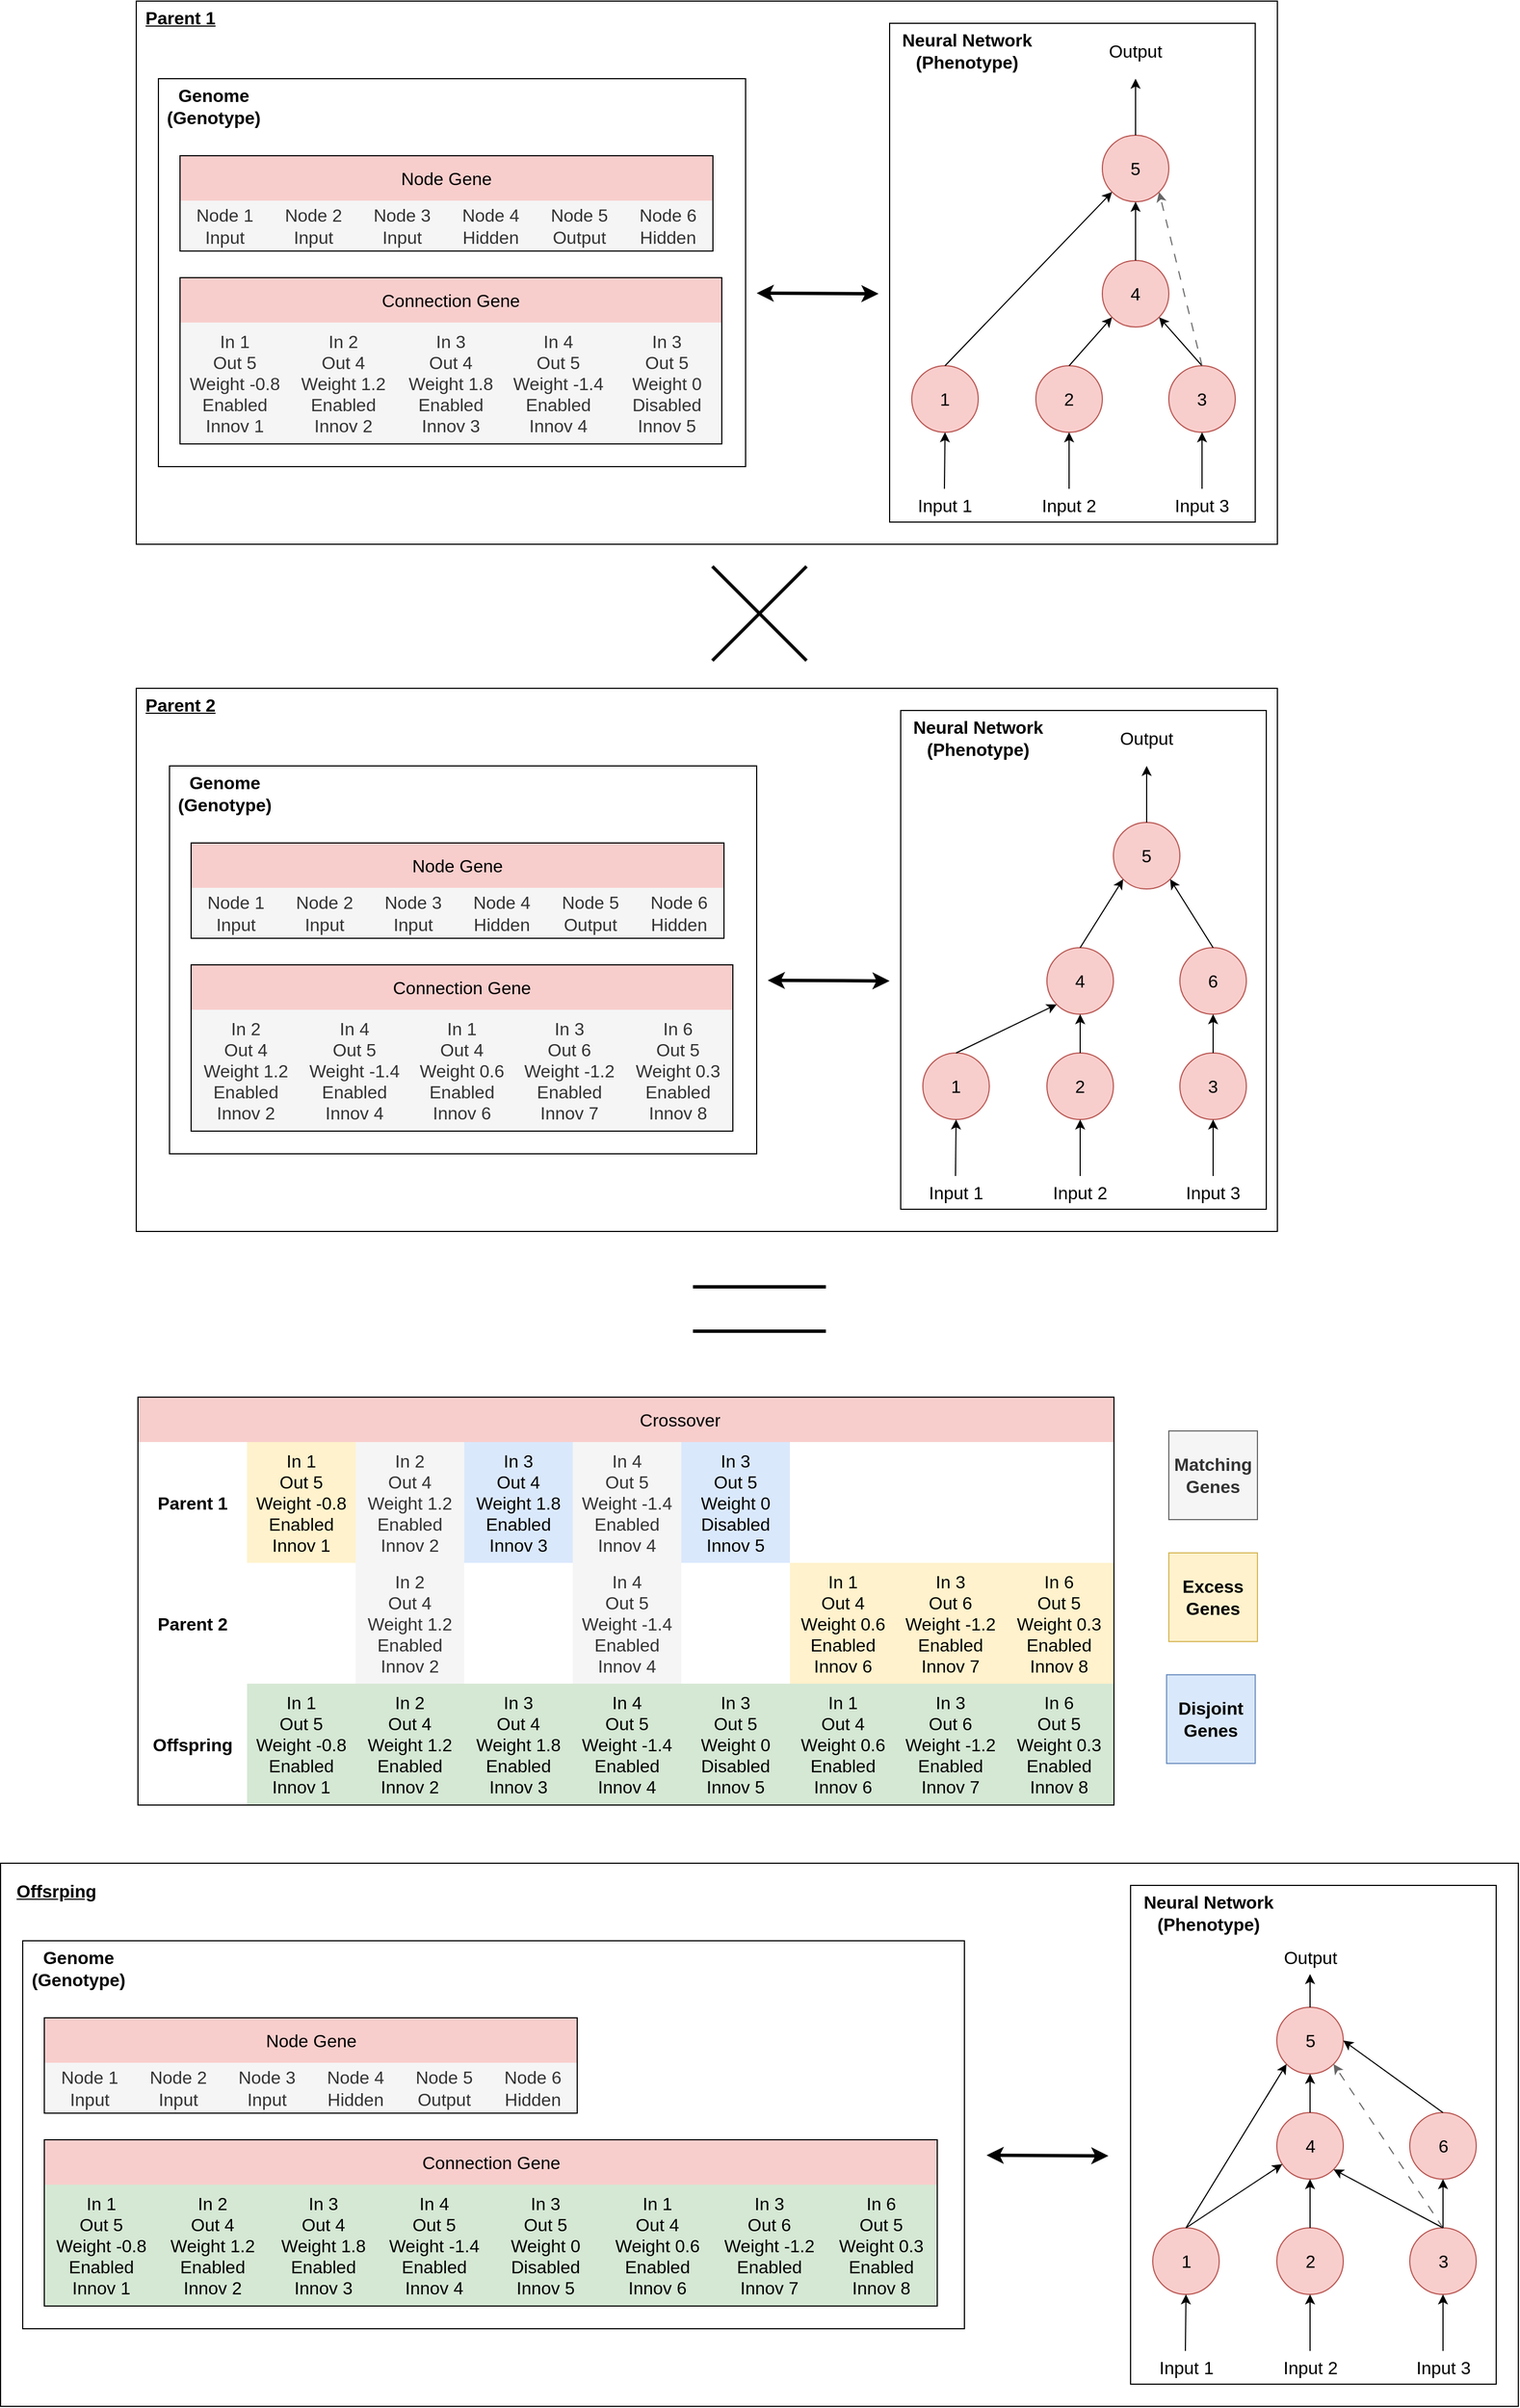 <mxfile version="27.1.5">
  <diagram name="Page-1" id="YV9h9TjK9BBwD0EoSyPw">
    <mxGraphModel dx="3513" dy="2160" grid="1" gridSize="10" guides="1" tooltips="1" connect="1" arrows="1" fold="1" page="1" pageScale="1" pageWidth="850" pageHeight="1100" math="0" shadow="0">
      <root>
        <mxCell id="0" />
        <mxCell id="1" parent="0" />
        <mxCell id="Fa6GfZsPcnkaOSwE8bsE-76" value="" style="rounded=0;whiteSpace=wrap;html=1;fillColor=none;" vertex="1" parent="1">
          <mxGeometry x="-940" y="-400" width="1030" height="490" as="geometry" />
        </mxCell>
        <mxCell id="Fa6GfZsPcnkaOSwE8bsE-77" value="" style="rounded=0;whiteSpace=wrap;html=1;fillColor=none;" vertex="1" parent="1">
          <mxGeometry x="-940" y="220" width="1030" height="490" as="geometry" />
        </mxCell>
        <mxCell id="MC8U4YQa0FiXzc1xEEIF-54" value="" style="rounded=0;whiteSpace=wrap;html=1;fillColor=none;" parent="1" vertex="1">
          <mxGeometry x="-260" y="-380" width="330" height="450" as="geometry" />
        </mxCell>
        <mxCell id="MC8U4YQa0FiXzc1xEEIF-3" style="edgeStyle=none;curved=1;rounded=0;orthogonalLoop=1;jettySize=auto;html=1;entryX=1;entryY=0.5;entryDx=0;entryDy=0;fontSize=16;startSize=8;endSize=8;" parent="1" edge="1">
          <mxGeometry relative="1" as="geometry">
            <mxPoint x="-116" y="58" as="sourcePoint" />
            <mxPoint x="-116" y="58" as="targetPoint" />
          </mxGeometry>
        </mxCell>
        <mxCell id="MC8U4YQa0FiXzc1xEEIF-4" value="4" style="ellipse;whiteSpace=wrap;html=1;fontSize=16;fillColor=#f8cecc;strokeColor=#b85450;" parent="1" vertex="1">
          <mxGeometry x="-68" y="-166" width="60" height="60" as="geometry" />
        </mxCell>
        <mxCell id="MC8U4YQa0FiXzc1xEEIF-5" value="2" style="ellipse;whiteSpace=wrap;html=1;fontSize=16;fillColor=#f8cecc;strokeColor=#b85450;" parent="1" vertex="1">
          <mxGeometry x="-128" y="-71" width="60" height="60" as="geometry" />
        </mxCell>
        <mxCell id="MC8U4YQa0FiXzc1xEEIF-8" value="5" style="ellipse;whiteSpace=wrap;html=1;fontSize=16;fillColor=#f8cecc;strokeColor=#b85450;" parent="1" vertex="1">
          <mxGeometry x="-68" y="-279" width="60" height="60" as="geometry" />
        </mxCell>
        <mxCell id="MC8U4YQa0FiXzc1xEEIF-11" value="3" style="ellipse;whiteSpace=wrap;html=1;fontSize=16;fillColor=#f8cecc;strokeColor=#b85450;" parent="1" vertex="1">
          <mxGeometry x="-8" y="-71" width="60" height="60" as="geometry" />
        </mxCell>
        <mxCell id="MC8U4YQa0FiXzc1xEEIF-13" value="" style="endArrow=classic;html=1;rounded=0;entryX=0.5;entryY=1;entryDx=0;entryDy=0;" parent="1" target="MC8U4YQa0FiXzc1xEEIF-5" edge="1">
          <mxGeometry width="50" height="50" relative="1" as="geometry">
            <mxPoint x="-98" y="40" as="sourcePoint" />
            <mxPoint x="-80" y="40" as="targetPoint" />
          </mxGeometry>
        </mxCell>
        <mxCell id="MC8U4YQa0FiXzc1xEEIF-15" value="" style="endArrow=classic;html=1;rounded=0;entryX=0;entryY=1;entryDx=0;entryDy=0;exitX=0.5;exitY=0;exitDx=0;exitDy=0;" parent="1" source="MC8U4YQa0FiXzc1xEEIF-5" target="MC8U4YQa0FiXzc1xEEIF-4" edge="1">
          <mxGeometry width="50" height="50" relative="1" as="geometry">
            <mxPoint x="-94" y="50" as="sourcePoint" />
            <mxPoint x="-94" y="-1" as="targetPoint" />
          </mxGeometry>
        </mxCell>
        <mxCell id="MC8U4YQa0FiXzc1xEEIF-16" value="" style="endArrow=classic;html=1;rounded=0;entryX=1;entryY=1;entryDx=0;entryDy=0;exitX=0.5;exitY=0;exitDx=0;exitDy=0;" parent="1" source="MC8U4YQa0FiXzc1xEEIF-11" target="MC8U4YQa0FiXzc1xEEIF-4" edge="1">
          <mxGeometry width="50" height="50" relative="1" as="geometry">
            <mxPoint x="-94" y="-61" as="sourcePoint" />
            <mxPoint x="-58" y="-105" as="targetPoint" />
          </mxGeometry>
        </mxCell>
        <mxCell id="MC8U4YQa0FiXzc1xEEIF-18" value="" style="endArrow=classic;html=1;rounded=0;entryX=0.5;entryY=1;entryDx=0;entryDy=0;exitX=0.5;exitY=0;exitDx=0;exitDy=0;" parent="1" source="MC8U4YQa0FiXzc1xEEIF-4" target="MC8U4YQa0FiXzc1xEEIF-8" edge="1">
          <mxGeometry width="50" height="50" relative="1" as="geometry">
            <mxPoint x="-94" y="-61" as="sourcePoint" />
            <mxPoint x="-58" y="-105" as="targetPoint" />
          </mxGeometry>
        </mxCell>
        <mxCell id="MC8U4YQa0FiXzc1xEEIF-19" value="" style="endArrow=classic;html=1;rounded=0;exitX=0.5;exitY=0;exitDx=0;exitDy=0;" parent="1" source="MC8U4YQa0FiXzc1xEEIF-8" edge="1">
          <mxGeometry width="50" height="50" relative="1" as="geometry">
            <mxPoint x="-47.5" y="-279" as="sourcePoint" />
            <mxPoint x="-38" y="-330" as="targetPoint" />
          </mxGeometry>
        </mxCell>
        <mxCell id="MC8U4YQa0FiXzc1xEEIF-20" value="" style="rounded=0;whiteSpace=wrap;html=1;fillColor=none;" parent="1" vertex="1">
          <mxGeometry x="-920" y="-330" width="530" height="350" as="geometry" />
        </mxCell>
        <mxCell id="MC8U4YQa0FiXzc1xEEIF-21" value="" style="endArrow=classic;html=1;rounded=0;entryX=0.5;entryY=1;entryDx=0;entryDy=0;exitX=0.5;exitY=0;exitDx=0;exitDy=0;" parent="1" source="MC8U4YQa0FiXzc1xEEIF-24" target="MC8U4YQa0FiXzc1xEEIF-11" edge="1">
          <mxGeometry width="50" height="50" relative="1" as="geometry">
            <mxPoint x="21.6" y="40" as="sourcePoint" />
            <mxPoint x="21.6" y="-11" as="targetPoint" />
          </mxGeometry>
        </mxCell>
        <mxCell id="MC8U4YQa0FiXzc1xEEIF-22" value="Input 2" style="text;html=1;align=center;verticalAlign=middle;whiteSpace=wrap;rounded=0;fontSize=16;" parent="1" vertex="1">
          <mxGeometry x="-128" y="40" width="60" height="30" as="geometry" />
        </mxCell>
        <mxCell id="MC8U4YQa0FiXzc1xEEIF-24" value="Input 3" style="text;html=1;align=center;verticalAlign=middle;whiteSpace=wrap;rounded=0;fontSize=16;" parent="1" vertex="1">
          <mxGeometry x="-8" y="40" width="60" height="30" as="geometry" />
        </mxCell>
        <mxCell id="MC8U4YQa0FiXzc1xEEIF-25" value="Output" style="text;html=1;align=center;verticalAlign=middle;whiteSpace=wrap;rounded=0;fontSize=16;" parent="1" vertex="1">
          <mxGeometry x="-68" y="-370" width="60" height="30" as="geometry" />
        </mxCell>
        <mxCell id="MC8U4YQa0FiXzc1xEEIF-26" value="Genome (Genotype)" style="text;html=1;align=center;verticalAlign=middle;whiteSpace=wrap;rounded=0;fontSize=16;fontStyle=1" parent="1" vertex="1">
          <mxGeometry x="-920" y="-320" width="100" height="30" as="geometry" />
        </mxCell>
        <mxCell id="MC8U4YQa0FiXzc1xEEIF-27" value="" style="shape=table;startSize=0;container=1;collapsible=0;childLayout=tableLayout;strokeWidth=2;swimlaneFillColor=none;" parent="1" vertex="1">
          <mxGeometry x="-900" y="-260" width="480" height="85" as="geometry" />
        </mxCell>
        <mxCell id="MC8U4YQa0FiXzc1xEEIF-28" value="" style="shape=tableRow;horizontal=0;startSize=0;swimlaneHead=0;swimlaneBody=0;strokeColor=inherit;top=0;left=0;bottom=0;right=0;collapsible=0;dropTarget=0;fillColor=none;points=[[0,0.5],[1,0.5]];portConstraint=eastwest;" parent="MC8U4YQa0FiXzc1xEEIF-27" vertex="1">
          <mxGeometry width="480" height="40" as="geometry" />
        </mxCell>
        <mxCell id="MC8U4YQa0FiXzc1xEEIF-29" value="Node Gene" style="shape=partialRectangle;html=1;whiteSpace=wrap;connectable=0;strokeColor=inherit;overflow=hidden;fillColor=#f8cecc;top=0;left=0;bottom=0;right=0;pointerEvents=1;fontSize=16;rowspan=1;colspan=6;" parent="MC8U4YQa0FiXzc1xEEIF-28" vertex="1">
          <mxGeometry width="480" height="40" as="geometry">
            <mxRectangle width="80" height="40" as="alternateBounds" />
          </mxGeometry>
        </mxCell>
        <mxCell id="Fa6GfZsPcnkaOSwE8bsE-51" style="shape=partialRectangle;html=1;whiteSpace=wrap;connectable=0;strokeColor=inherit;overflow=hidden;fillColor=#f8cecc;top=0;left=0;bottom=0;right=0;pointerEvents=1;fontSize=16;" vertex="1" visible="0" parent="MC8U4YQa0FiXzc1xEEIF-28">
          <mxGeometry x="80" width="80" height="40" as="geometry">
            <mxRectangle width="80" height="40" as="alternateBounds" />
          </mxGeometry>
        </mxCell>
        <mxCell id="MC8U4YQa0FiXzc1xEEIF-30" value="" style="shape=partialRectangle;html=1;whiteSpace=wrap;connectable=0;strokeColor=inherit;overflow=hidden;fillColor=none;top=0;left=0;bottom=0;right=0;pointerEvents=1;" parent="MC8U4YQa0FiXzc1xEEIF-28" vertex="1" visible="0">
          <mxGeometry x="160" width="80" height="40" as="geometry">
            <mxRectangle width="80" height="40" as="alternateBounds" />
          </mxGeometry>
        </mxCell>
        <mxCell id="MC8U4YQa0FiXzc1xEEIF-31" value="" style="shape=partialRectangle;html=1;whiteSpace=wrap;connectable=0;strokeColor=inherit;overflow=hidden;fillColor=none;top=0;left=0;bottom=0;right=0;pointerEvents=1;" parent="MC8U4YQa0FiXzc1xEEIF-28" vertex="1" visible="0">
          <mxGeometry x="240" width="80" height="40" as="geometry">
            <mxRectangle width="80" height="40" as="alternateBounds" />
          </mxGeometry>
        </mxCell>
        <mxCell id="MC8U4YQa0FiXzc1xEEIF-32" value="" style="shape=partialRectangle;html=1;whiteSpace=wrap;connectable=0;strokeColor=inherit;overflow=hidden;fillColor=none;top=0;left=0;bottom=0;right=0;pointerEvents=1;" parent="MC8U4YQa0FiXzc1xEEIF-28" vertex="1" visible="0">
          <mxGeometry x="320" width="80" height="40" as="geometry">
            <mxRectangle width="80" height="40" as="alternateBounds" />
          </mxGeometry>
        </mxCell>
        <mxCell id="MC8U4YQa0FiXzc1xEEIF-63" style="shape=partialRectangle;html=1;whiteSpace=wrap;connectable=0;strokeColor=inherit;overflow=hidden;fillColor=none;top=0;left=0;bottom=0;right=0;pointerEvents=1;" parent="MC8U4YQa0FiXzc1xEEIF-28" vertex="1" visible="0">
          <mxGeometry x="400" width="80" height="40" as="geometry">
            <mxRectangle width="80" height="40" as="alternateBounds" />
          </mxGeometry>
        </mxCell>
        <mxCell id="MC8U4YQa0FiXzc1xEEIF-33" value="" style="shape=tableRow;horizontal=0;startSize=0;swimlaneHead=0;swimlaneBody=0;strokeColor=inherit;top=0;left=0;bottom=0;right=0;collapsible=0;dropTarget=0;fillColor=none;points=[[0,0.5],[1,0.5]];portConstraint=eastwest;" parent="MC8U4YQa0FiXzc1xEEIF-27" vertex="1">
          <mxGeometry y="40" width="480" height="45" as="geometry" />
        </mxCell>
        <mxCell id="MC8U4YQa0FiXzc1xEEIF-34" value="&lt;div&gt;Node 1&lt;/div&gt;&lt;div&gt;Input&lt;/div&gt;" style="shape=partialRectangle;html=1;whiteSpace=wrap;connectable=0;strokeColor=inherit;overflow=hidden;fillColor=#f5f5f5;top=0;left=0;bottom=0;right=0;pointerEvents=1;fontSize=16;fontColor=#333333;" parent="MC8U4YQa0FiXzc1xEEIF-33" vertex="1">
          <mxGeometry width="80" height="45" as="geometry">
            <mxRectangle width="80" height="45" as="alternateBounds" />
          </mxGeometry>
        </mxCell>
        <mxCell id="Fa6GfZsPcnkaOSwE8bsE-52" value="&lt;div&gt;Node 2&lt;/div&gt;&lt;div&gt;Input&lt;/div&gt;" style="shape=partialRectangle;html=1;whiteSpace=wrap;connectable=0;strokeColor=inherit;overflow=hidden;fillColor=#f5f5f5;top=0;left=0;bottom=0;right=0;pointerEvents=1;fontSize=16;fontColor=#333333;" vertex="1" parent="MC8U4YQa0FiXzc1xEEIF-33">
          <mxGeometry x="80" width="80" height="45" as="geometry">
            <mxRectangle width="80" height="45" as="alternateBounds" />
          </mxGeometry>
        </mxCell>
        <mxCell id="MC8U4YQa0FiXzc1xEEIF-35" value="&lt;div&gt;Node 3&lt;/div&gt;&lt;div&gt;Input&lt;/div&gt;" style="shape=partialRectangle;html=1;whiteSpace=wrap;connectable=0;strokeColor=inherit;overflow=hidden;fillColor=#f5f5f5;top=0;left=0;bottom=0;right=0;pointerEvents=1;fontSize=16;fontColor=#333333;" parent="MC8U4YQa0FiXzc1xEEIF-33" vertex="1">
          <mxGeometry x="160" width="80" height="45" as="geometry">
            <mxRectangle width="80" height="45" as="alternateBounds" />
          </mxGeometry>
        </mxCell>
        <mxCell id="MC8U4YQa0FiXzc1xEEIF-36" value="&lt;div&gt;Node 4&lt;/div&gt;&lt;div&gt;Hidden&lt;/div&gt;" style="shape=partialRectangle;html=1;whiteSpace=wrap;connectable=0;strokeColor=inherit;overflow=hidden;fillColor=#f5f5f5;top=0;left=0;bottom=0;right=0;pointerEvents=1;fontSize=16;fontColor=#333333;" parent="MC8U4YQa0FiXzc1xEEIF-33" vertex="1">
          <mxGeometry x="240" width="80" height="45" as="geometry">
            <mxRectangle width="80" height="45" as="alternateBounds" />
          </mxGeometry>
        </mxCell>
        <mxCell id="MC8U4YQa0FiXzc1xEEIF-37" value="&lt;div&gt;Node 5&lt;/div&gt;&lt;div&gt;Output&lt;/div&gt;" style="shape=partialRectangle;html=1;whiteSpace=wrap;connectable=0;strokeColor=inherit;overflow=hidden;fillColor=#f5f5f5;top=0;left=0;bottom=0;right=0;pointerEvents=1;fontSize=16;fontColor=#333333;" parent="MC8U4YQa0FiXzc1xEEIF-33" vertex="1">
          <mxGeometry x="320" width="80" height="45" as="geometry">
            <mxRectangle width="80" height="45" as="alternateBounds" />
          </mxGeometry>
        </mxCell>
        <mxCell id="MC8U4YQa0FiXzc1xEEIF-64" value="&lt;div&gt;Node 6&lt;/div&gt;&lt;div&gt;Hidden&lt;/div&gt;" style="shape=partialRectangle;html=1;whiteSpace=wrap;connectable=0;strokeColor=inherit;overflow=hidden;fillColor=#f5f5f5;top=0;left=0;bottom=0;right=0;pointerEvents=1;fontSize=16;fontColor=#333333;" parent="MC8U4YQa0FiXzc1xEEIF-33" vertex="1">
          <mxGeometry x="400" width="80" height="45" as="geometry">
            <mxRectangle width="80" height="45" as="alternateBounds" />
          </mxGeometry>
        </mxCell>
        <mxCell id="MC8U4YQa0FiXzc1xEEIF-38" value="" style="shape=table;startSize=0;container=1;collapsible=0;childLayout=tableLayout;strokeWidth=2;swimlaneFillColor=none;" parent="1" vertex="1">
          <mxGeometry x="-900" y="-150" width="488" height="149" as="geometry" />
        </mxCell>
        <mxCell id="MC8U4YQa0FiXzc1xEEIF-39" value="" style="shape=tableRow;horizontal=0;startSize=0;swimlaneHead=0;swimlaneBody=0;strokeColor=inherit;top=0;left=0;bottom=0;right=0;collapsible=0;dropTarget=0;fillColor=none;points=[[0,0.5],[1,0.5]];portConstraint=eastwest;" parent="MC8U4YQa0FiXzc1xEEIF-38" vertex="1">
          <mxGeometry width="488" height="40" as="geometry" />
        </mxCell>
        <mxCell id="MC8U4YQa0FiXzc1xEEIF-40" value="Connection Gene" style="shape=partialRectangle;html=1;whiteSpace=wrap;connectable=0;strokeColor=inherit;overflow=hidden;fillColor=#f8cecc;top=0;left=0;bottom=0;right=0;pointerEvents=1;fontSize=16;rowspan=1;colspan=5;" parent="MC8U4YQa0FiXzc1xEEIF-39" vertex="1">
          <mxGeometry width="488" height="40" as="geometry">
            <mxRectangle width="98" height="40" as="alternateBounds" />
          </mxGeometry>
        </mxCell>
        <mxCell id="MC8U4YQa0FiXzc1xEEIF-41" value="" style="shape=partialRectangle;html=1;whiteSpace=wrap;connectable=0;strokeColor=inherit;overflow=hidden;fillColor=none;top=0;left=0;bottom=0;right=0;pointerEvents=1;" parent="MC8U4YQa0FiXzc1xEEIF-39" vertex="1" visible="0">
          <mxGeometry x="98" width="98" height="40" as="geometry">
            <mxRectangle width="98" height="40" as="alternateBounds" />
          </mxGeometry>
        </mxCell>
        <mxCell id="MC8U4YQa0FiXzc1xEEIF-42" value="" style="shape=partialRectangle;html=1;whiteSpace=wrap;connectable=0;strokeColor=inherit;overflow=hidden;fillColor=none;top=0;left=0;bottom=0;right=0;pointerEvents=1;" parent="MC8U4YQa0FiXzc1xEEIF-39" vertex="1" visible="0">
          <mxGeometry x="196" width="96" height="40" as="geometry">
            <mxRectangle width="96" height="40" as="alternateBounds" />
          </mxGeometry>
        </mxCell>
        <mxCell id="MC8U4YQa0FiXzc1xEEIF-43" value="" style="shape=partialRectangle;html=1;whiteSpace=wrap;connectable=0;strokeColor=inherit;overflow=hidden;fillColor=none;top=0;left=0;bottom=0;right=0;pointerEvents=1;" parent="MC8U4YQa0FiXzc1xEEIF-39" vertex="1" visible="0">
          <mxGeometry x="292" width="98" height="40" as="geometry">
            <mxRectangle width="98" height="40" as="alternateBounds" />
          </mxGeometry>
        </mxCell>
        <mxCell id="MC8U4YQa0FiXzc1xEEIF-49" style="shape=partialRectangle;html=1;whiteSpace=wrap;connectable=0;strokeColor=inherit;overflow=hidden;fillColor=none;top=0;left=0;bottom=0;right=0;pointerEvents=1;" parent="MC8U4YQa0FiXzc1xEEIF-39" vertex="1" visible="0">
          <mxGeometry x="390" width="98" height="40" as="geometry">
            <mxRectangle width="98" height="40" as="alternateBounds" />
          </mxGeometry>
        </mxCell>
        <mxCell id="MC8U4YQa0FiXzc1xEEIF-44" value="" style="shape=tableRow;horizontal=0;startSize=0;swimlaneHead=0;swimlaneBody=0;strokeColor=inherit;top=0;left=0;bottom=0;right=0;collapsible=0;dropTarget=0;fillColor=none;points=[[0,0.5],[1,0.5]];portConstraint=eastwest;" parent="MC8U4YQa0FiXzc1xEEIF-38" vertex="1">
          <mxGeometry y="40" width="488" height="109" as="geometry" />
        </mxCell>
        <mxCell id="MC8U4YQa0FiXzc1xEEIF-45" value="&lt;div&gt;In 1&lt;/div&gt;&lt;div&gt;Out 5&lt;/div&gt;&lt;div&gt;Weight -0.8&lt;/div&gt;&lt;div&gt;Enabled&lt;/div&gt;&lt;div&gt;Innov 1&lt;/div&gt;" style="shape=partialRectangle;html=1;whiteSpace=wrap;connectable=0;strokeColor=inherit;overflow=hidden;fillColor=#f5f5f5;top=0;left=0;bottom=0;right=0;pointerEvents=1;fontSize=16;fontColor=#333333;" parent="MC8U4YQa0FiXzc1xEEIF-44" vertex="1">
          <mxGeometry width="98" height="109" as="geometry">
            <mxRectangle width="98" height="109" as="alternateBounds" />
          </mxGeometry>
        </mxCell>
        <mxCell id="MC8U4YQa0FiXzc1xEEIF-46" value="&lt;div&gt;In 2&lt;/div&gt;&lt;div&gt;Out 4&lt;/div&gt;&lt;div&gt;Weight 1.2&lt;/div&gt;&lt;div&gt;Enabled&lt;/div&gt;&lt;div&gt;Innov 2&lt;/div&gt;" style="shape=partialRectangle;html=1;whiteSpace=wrap;connectable=0;strokeColor=inherit;overflow=hidden;fillColor=#f5f5f5;top=0;left=0;bottom=0;right=0;pointerEvents=1;fontSize=16;fontColor=#333333;" parent="MC8U4YQa0FiXzc1xEEIF-44" vertex="1">
          <mxGeometry x="98" width="98" height="109" as="geometry">
            <mxRectangle width="98" height="109" as="alternateBounds" />
          </mxGeometry>
        </mxCell>
        <mxCell id="MC8U4YQa0FiXzc1xEEIF-47" value="&lt;div&gt;In 3&lt;/div&gt;&lt;div&gt;Out 4&lt;/div&gt;&lt;div&gt;Weight 1.8&lt;/div&gt;&lt;div&gt;Enabled&lt;/div&gt;&lt;div&gt;Innov 3&lt;/div&gt;" style="shape=partialRectangle;html=1;whiteSpace=wrap;connectable=0;strokeColor=inherit;overflow=hidden;fillColor=#f5f5f5;top=0;left=0;bottom=0;right=0;pointerEvents=1;fontSize=16;fontColor=#333333;" parent="MC8U4YQa0FiXzc1xEEIF-44" vertex="1">
          <mxGeometry x="196" width="96" height="109" as="geometry">
            <mxRectangle width="96" height="109" as="alternateBounds" />
          </mxGeometry>
        </mxCell>
        <mxCell id="MC8U4YQa0FiXzc1xEEIF-48" value="&lt;div&gt;In 4&lt;/div&gt;&lt;div&gt;Out 5&lt;/div&gt;&lt;div&gt;Weight -1.4&lt;/div&gt;&lt;div&gt;Enabled&lt;/div&gt;&lt;div&gt;Innov 4&lt;/div&gt;" style="shape=partialRectangle;html=1;whiteSpace=wrap;connectable=0;strokeColor=inherit;overflow=hidden;fillColor=#f5f5f5;top=0;left=0;bottom=0;right=0;pointerEvents=1;fontSize=16;fontColor=#333333;" parent="MC8U4YQa0FiXzc1xEEIF-44" vertex="1">
          <mxGeometry x="292" width="98" height="109" as="geometry">
            <mxRectangle width="98" height="109" as="alternateBounds" />
          </mxGeometry>
        </mxCell>
        <mxCell id="MC8U4YQa0FiXzc1xEEIF-50" value="&lt;div&gt;In 3&lt;/div&gt;&lt;div&gt;Out 5&lt;/div&gt;&lt;div&gt;Weight 0&lt;/div&gt;&lt;div&gt;Disabled&lt;/div&gt;&lt;div&gt;Innov 5&lt;/div&gt;" style="shape=partialRectangle;html=1;whiteSpace=wrap;connectable=0;strokeColor=inherit;overflow=hidden;fillColor=#f5f5f5;top=0;left=0;bottom=0;right=0;pointerEvents=1;fontSize=16;fontColor=#333333;" parent="MC8U4YQa0FiXzc1xEEIF-44" vertex="1">
          <mxGeometry x="390" width="98" height="109" as="geometry">
            <mxRectangle width="98" height="109" as="alternateBounds" />
          </mxGeometry>
        </mxCell>
        <mxCell id="MC8U4YQa0FiXzc1xEEIF-51" value="" style="endArrow=classic;html=1;rounded=0;exitX=0.5;exitY=0;exitDx=0;exitDy=0;entryX=1;entryY=1;entryDx=0;entryDy=0;dashed=1;fillColor=#f5f5f5;strokeColor=#666666;dashPattern=8 8;" parent="1" source="MC8U4YQa0FiXzc1xEEIF-11" target="MC8U4YQa0FiXzc1xEEIF-8" edge="1">
          <mxGeometry width="50" height="50" relative="1" as="geometry">
            <mxPoint x="-100" y="-140" as="sourcePoint" />
            <mxPoint x="-50" y="-190" as="targetPoint" />
          </mxGeometry>
        </mxCell>
        <mxCell id="MC8U4YQa0FiXzc1xEEIF-55" value="Neural Network (Phenotype)" style="text;html=1;align=center;verticalAlign=middle;whiteSpace=wrap;rounded=0;fontSize=16;fontStyle=1" parent="1" vertex="1">
          <mxGeometry x="-260" y="-375" width="140" height="40" as="geometry" />
        </mxCell>
        <mxCell id="MC8U4YQa0FiXzc1xEEIF-56" value="" style="endArrow=classic;startArrow=classic;html=1;rounded=0;strokeWidth=3;" parent="1" edge="1">
          <mxGeometry width="50" height="50" relative="1" as="geometry">
            <mxPoint x="-380" y="-136.53" as="sourcePoint" />
            <mxPoint x="-270" y="-136" as="targetPoint" />
          </mxGeometry>
        </mxCell>
        <mxCell id="MC8U4YQa0FiXzc1xEEIF-59" value="1" style="ellipse;whiteSpace=wrap;html=1;fontSize=16;fillColor=#f8cecc;strokeColor=#b85450;" parent="1" vertex="1">
          <mxGeometry x="-240" y="-71" width="60" height="60" as="geometry" />
        </mxCell>
        <mxCell id="MC8U4YQa0FiXzc1xEEIF-60" value="" style="endArrow=classic;html=1;rounded=0;entryX=0.5;entryY=1;entryDx=0;entryDy=0;" parent="1" target="MC8U4YQa0FiXzc1xEEIF-59" edge="1">
          <mxGeometry width="50" height="50" relative="1" as="geometry">
            <mxPoint x="-210.53" y="40" as="sourcePoint" />
            <mxPoint x="-210.53" y="-11" as="targetPoint" />
          </mxGeometry>
        </mxCell>
        <mxCell id="MC8U4YQa0FiXzc1xEEIF-61" value="Input 1" style="text;html=1;align=center;verticalAlign=middle;whiteSpace=wrap;rounded=0;fontSize=16;" parent="1" vertex="1">
          <mxGeometry x="-240" y="40" width="60" height="30" as="geometry" />
        </mxCell>
        <mxCell id="MC8U4YQa0FiXzc1xEEIF-62" value="" style="endArrow=classic;html=1;rounded=0;entryX=0;entryY=1;entryDx=0;entryDy=0;exitX=0.5;exitY=0;exitDx=0;exitDy=0;" parent="1" source="MC8U4YQa0FiXzc1xEEIF-59" target="MC8U4YQa0FiXzc1xEEIF-8" edge="1">
          <mxGeometry width="50" height="50" relative="1" as="geometry">
            <mxPoint x="-88" y="-61" as="sourcePoint" />
            <mxPoint x="-49" y="-218" as="targetPoint" />
          </mxGeometry>
        </mxCell>
        <mxCell id="Fa6GfZsPcnkaOSwE8bsE-1" value="" style="rounded=0;whiteSpace=wrap;html=1;fillColor=none;" vertex="1" parent="1">
          <mxGeometry x="-250" y="240" width="330" height="450" as="geometry" />
        </mxCell>
        <mxCell id="Fa6GfZsPcnkaOSwE8bsE-2" style="edgeStyle=none;curved=1;rounded=0;orthogonalLoop=1;jettySize=auto;html=1;entryX=1;entryY=0.5;entryDx=0;entryDy=0;fontSize=16;startSize=8;endSize=8;" edge="1" parent="1">
          <mxGeometry relative="1" as="geometry">
            <mxPoint x="-106" y="678" as="sourcePoint" />
            <mxPoint x="-106" y="678" as="targetPoint" />
          </mxGeometry>
        </mxCell>
        <mxCell id="Fa6GfZsPcnkaOSwE8bsE-3" value="4" style="ellipse;whiteSpace=wrap;html=1;fontSize=16;fillColor=#f8cecc;strokeColor=#b85450;" vertex="1" parent="1">
          <mxGeometry x="-118" y="454" width="60" height="60" as="geometry" />
        </mxCell>
        <mxCell id="Fa6GfZsPcnkaOSwE8bsE-4" value="2" style="ellipse;whiteSpace=wrap;html=1;fontSize=16;fillColor=#f8cecc;strokeColor=#b85450;" vertex="1" parent="1">
          <mxGeometry x="-118" y="549" width="60" height="60" as="geometry" />
        </mxCell>
        <mxCell id="Fa6GfZsPcnkaOSwE8bsE-5" value="5" style="ellipse;whiteSpace=wrap;html=1;fontSize=16;fillColor=#f8cecc;strokeColor=#b85450;" vertex="1" parent="1">
          <mxGeometry x="-58" y="341" width="60" height="60" as="geometry" />
        </mxCell>
        <mxCell id="Fa6GfZsPcnkaOSwE8bsE-6" value="3" style="ellipse;whiteSpace=wrap;html=1;fontSize=16;fillColor=#f8cecc;strokeColor=#b85450;" vertex="1" parent="1">
          <mxGeometry x="2" y="549" width="60" height="60" as="geometry" />
        </mxCell>
        <mxCell id="Fa6GfZsPcnkaOSwE8bsE-7" value="" style="endArrow=classic;html=1;rounded=0;entryX=0.5;entryY=1;entryDx=0;entryDy=0;" edge="1" target="Fa6GfZsPcnkaOSwE8bsE-4" parent="1">
          <mxGeometry width="50" height="50" relative="1" as="geometry">
            <mxPoint x="-88" y="660" as="sourcePoint" />
            <mxPoint x="-70" y="660" as="targetPoint" />
          </mxGeometry>
        </mxCell>
        <mxCell id="Fa6GfZsPcnkaOSwE8bsE-8" value="" style="endArrow=classic;html=1;rounded=0;entryX=0.5;entryY=1;entryDx=0;entryDy=0;exitX=0.5;exitY=0;exitDx=0;exitDy=0;" edge="1" source="Fa6GfZsPcnkaOSwE8bsE-4" target="Fa6GfZsPcnkaOSwE8bsE-3" parent="1">
          <mxGeometry width="50" height="50" relative="1" as="geometry">
            <mxPoint x="-84" y="670" as="sourcePoint" />
            <mxPoint x="-84" y="619" as="targetPoint" />
          </mxGeometry>
        </mxCell>
        <mxCell id="Fa6GfZsPcnkaOSwE8bsE-10" value="" style="endArrow=classic;html=1;rounded=0;entryX=0;entryY=1;entryDx=0;entryDy=0;exitX=0.5;exitY=0;exitDx=0;exitDy=0;" edge="1" source="Fa6GfZsPcnkaOSwE8bsE-3" target="Fa6GfZsPcnkaOSwE8bsE-5" parent="1">
          <mxGeometry width="50" height="50" relative="1" as="geometry">
            <mxPoint x="-84" y="559" as="sourcePoint" />
            <mxPoint x="-48" y="515" as="targetPoint" />
          </mxGeometry>
        </mxCell>
        <mxCell id="Fa6GfZsPcnkaOSwE8bsE-11" value="" style="endArrow=classic;html=1;rounded=0;exitX=0.5;exitY=0;exitDx=0;exitDy=0;" edge="1" source="Fa6GfZsPcnkaOSwE8bsE-5" parent="1">
          <mxGeometry width="50" height="50" relative="1" as="geometry">
            <mxPoint x="-37.5" y="341" as="sourcePoint" />
            <mxPoint x="-28" y="290" as="targetPoint" />
          </mxGeometry>
        </mxCell>
        <mxCell id="Fa6GfZsPcnkaOSwE8bsE-12" value="" style="rounded=0;whiteSpace=wrap;html=1;fillColor=none;" vertex="1" parent="1">
          <mxGeometry x="-910" y="290" width="530" height="350" as="geometry" />
        </mxCell>
        <mxCell id="Fa6GfZsPcnkaOSwE8bsE-13" value="" style="endArrow=classic;html=1;rounded=0;entryX=0.5;entryY=1;entryDx=0;entryDy=0;exitX=0.5;exitY=0;exitDx=0;exitDy=0;" edge="1" source="Fa6GfZsPcnkaOSwE8bsE-15" target="Fa6GfZsPcnkaOSwE8bsE-6" parent="1">
          <mxGeometry width="50" height="50" relative="1" as="geometry">
            <mxPoint x="31.6" y="660" as="sourcePoint" />
            <mxPoint x="31.6" y="609" as="targetPoint" />
          </mxGeometry>
        </mxCell>
        <mxCell id="Fa6GfZsPcnkaOSwE8bsE-14" value="Input 2" style="text;html=1;align=center;verticalAlign=middle;whiteSpace=wrap;rounded=0;fontSize=16;" vertex="1" parent="1">
          <mxGeometry x="-118" y="660" width="60" height="30" as="geometry" />
        </mxCell>
        <mxCell id="Fa6GfZsPcnkaOSwE8bsE-15" value="Input 3" style="text;html=1;align=center;verticalAlign=middle;whiteSpace=wrap;rounded=0;fontSize=16;" vertex="1" parent="1">
          <mxGeometry x="2" y="660" width="60" height="30" as="geometry" />
        </mxCell>
        <mxCell id="Fa6GfZsPcnkaOSwE8bsE-16" value="Output" style="text;html=1;align=center;verticalAlign=middle;whiteSpace=wrap;rounded=0;fontSize=16;" vertex="1" parent="1">
          <mxGeometry x="-58" y="250" width="60" height="30" as="geometry" />
        </mxCell>
        <mxCell id="Fa6GfZsPcnkaOSwE8bsE-17" value="Genome (Genotype)" style="text;html=1;align=center;verticalAlign=middle;whiteSpace=wrap;rounded=0;fontSize=16;fontStyle=1" vertex="1" parent="1">
          <mxGeometry x="-910" y="300" width="100" height="30" as="geometry" />
        </mxCell>
        <mxCell id="Fa6GfZsPcnkaOSwE8bsE-31" value="" style="shape=table;startSize=0;container=1;collapsible=0;childLayout=tableLayout;strokeWidth=2;swimlaneFillColor=none;" vertex="1" parent="1">
          <mxGeometry x="-890" y="470" width="488" height="149" as="geometry" />
        </mxCell>
        <mxCell id="Fa6GfZsPcnkaOSwE8bsE-32" value="" style="shape=tableRow;horizontal=0;startSize=0;swimlaneHead=0;swimlaneBody=0;strokeColor=inherit;top=0;left=0;bottom=0;right=0;collapsible=0;dropTarget=0;fillColor=none;points=[[0,0.5],[1,0.5]];portConstraint=eastwest;" vertex="1" parent="Fa6GfZsPcnkaOSwE8bsE-31">
          <mxGeometry width="488" height="40" as="geometry" />
        </mxCell>
        <mxCell id="Fa6GfZsPcnkaOSwE8bsE-33" value="Connection Gene" style="shape=partialRectangle;html=1;whiteSpace=wrap;connectable=0;strokeColor=inherit;overflow=hidden;fillColor=#f8cecc;top=0;left=0;bottom=0;right=0;pointerEvents=1;fontSize=16;rowspan=1;colspan=5;" vertex="1" parent="Fa6GfZsPcnkaOSwE8bsE-32">
          <mxGeometry width="488" height="40" as="geometry">
            <mxRectangle width="98" height="40" as="alternateBounds" />
          </mxGeometry>
        </mxCell>
        <mxCell id="Fa6GfZsPcnkaOSwE8bsE-34" value="" style="shape=partialRectangle;html=1;whiteSpace=wrap;connectable=0;strokeColor=inherit;overflow=hidden;fillColor=none;top=0;left=0;bottom=0;right=0;pointerEvents=1;" vertex="1" visible="0" parent="Fa6GfZsPcnkaOSwE8bsE-32">
          <mxGeometry x="98" width="98" height="40" as="geometry">
            <mxRectangle width="98" height="40" as="alternateBounds" />
          </mxGeometry>
        </mxCell>
        <mxCell id="Fa6GfZsPcnkaOSwE8bsE-35" value="" style="shape=partialRectangle;html=1;whiteSpace=wrap;connectable=0;strokeColor=inherit;overflow=hidden;fillColor=none;top=0;left=0;bottom=0;right=0;pointerEvents=1;" vertex="1" visible="0" parent="Fa6GfZsPcnkaOSwE8bsE-32">
          <mxGeometry x="196" width="96" height="40" as="geometry">
            <mxRectangle width="96" height="40" as="alternateBounds" />
          </mxGeometry>
        </mxCell>
        <mxCell id="Fa6GfZsPcnkaOSwE8bsE-36" value="" style="shape=partialRectangle;html=1;whiteSpace=wrap;connectable=0;strokeColor=inherit;overflow=hidden;fillColor=none;top=0;left=0;bottom=0;right=0;pointerEvents=1;" vertex="1" visible="0" parent="Fa6GfZsPcnkaOSwE8bsE-32">
          <mxGeometry x="292" width="98" height="40" as="geometry">
            <mxRectangle width="98" height="40" as="alternateBounds" />
          </mxGeometry>
        </mxCell>
        <mxCell id="Fa6GfZsPcnkaOSwE8bsE-37" style="shape=partialRectangle;html=1;whiteSpace=wrap;connectable=0;strokeColor=inherit;overflow=hidden;fillColor=none;top=0;left=0;bottom=0;right=0;pointerEvents=1;" vertex="1" visible="0" parent="Fa6GfZsPcnkaOSwE8bsE-32">
          <mxGeometry x="390" width="98" height="40" as="geometry">
            <mxRectangle width="98" height="40" as="alternateBounds" />
          </mxGeometry>
        </mxCell>
        <mxCell id="Fa6GfZsPcnkaOSwE8bsE-38" value="" style="shape=tableRow;horizontal=0;startSize=0;swimlaneHead=0;swimlaneBody=0;strokeColor=inherit;top=0;left=0;bottom=0;right=0;collapsible=0;dropTarget=0;fillColor=none;points=[[0,0.5],[1,0.5]];portConstraint=eastwest;" vertex="1" parent="Fa6GfZsPcnkaOSwE8bsE-31">
          <mxGeometry y="40" width="488" height="109" as="geometry" />
        </mxCell>
        <mxCell id="Fa6GfZsPcnkaOSwE8bsE-39" value="&lt;div&gt;In 2&lt;/div&gt;&lt;div&gt;Out 4&lt;/div&gt;&lt;div&gt;Weight 1.2&lt;/div&gt;&lt;div&gt;Enabled&lt;/div&gt;&lt;div&gt;Innov 2&lt;/div&gt;" style="shape=partialRectangle;html=1;whiteSpace=wrap;connectable=0;strokeColor=inherit;overflow=hidden;fillColor=#f5f5f5;top=0;left=0;bottom=0;right=0;pointerEvents=1;fontSize=16;fontColor=#333333;" vertex="1" parent="Fa6GfZsPcnkaOSwE8bsE-38">
          <mxGeometry width="98" height="109" as="geometry">
            <mxRectangle width="98" height="109" as="alternateBounds" />
          </mxGeometry>
        </mxCell>
        <mxCell id="Fa6GfZsPcnkaOSwE8bsE-40" value="&lt;div&gt;In 4&lt;/div&gt;&lt;div&gt;Out 5&lt;/div&gt;&lt;div&gt;Weight -1.4&lt;/div&gt;&lt;div&gt;Enabled&lt;/div&gt;&lt;div&gt;Innov 4&lt;/div&gt;" style="shape=partialRectangle;html=1;whiteSpace=wrap;connectable=0;strokeColor=inherit;overflow=hidden;fillColor=#f5f5f5;top=0;left=0;bottom=0;right=0;pointerEvents=1;fontSize=16;fontColor=#333333;" vertex="1" parent="Fa6GfZsPcnkaOSwE8bsE-38">
          <mxGeometry x="98" width="98" height="109" as="geometry">
            <mxRectangle width="98" height="109" as="alternateBounds" />
          </mxGeometry>
        </mxCell>
        <mxCell id="Fa6GfZsPcnkaOSwE8bsE-41" value="&lt;div&gt;In 1&lt;/div&gt;&lt;div&gt;Out 4&lt;/div&gt;&lt;div&gt;Weight 0.6&lt;/div&gt;&lt;div&gt;Enabled&lt;/div&gt;&lt;div&gt;Innov 6&lt;/div&gt;" style="shape=partialRectangle;html=1;whiteSpace=wrap;connectable=0;strokeColor=inherit;overflow=hidden;fillColor=#f5f5f5;top=0;left=0;bottom=0;right=0;pointerEvents=1;fontSize=16;fontColor=#333333;" vertex="1" parent="Fa6GfZsPcnkaOSwE8bsE-38">
          <mxGeometry x="196" width="96" height="109" as="geometry">
            <mxRectangle width="96" height="109" as="alternateBounds" />
          </mxGeometry>
        </mxCell>
        <mxCell id="Fa6GfZsPcnkaOSwE8bsE-42" value="&lt;div&gt;In 3&lt;/div&gt;&lt;div&gt;Out 6&lt;/div&gt;&lt;div&gt;Weight -1.2&lt;/div&gt;&lt;div&gt;Enabled&lt;/div&gt;&lt;div&gt;Innov 7&lt;/div&gt;" style="shape=partialRectangle;html=1;whiteSpace=wrap;connectable=0;strokeColor=inherit;overflow=hidden;fillColor=#f5f5f5;top=0;left=0;bottom=0;right=0;pointerEvents=1;fontSize=16;fontColor=#333333;" vertex="1" parent="Fa6GfZsPcnkaOSwE8bsE-38">
          <mxGeometry x="292" width="98" height="109" as="geometry">
            <mxRectangle width="98" height="109" as="alternateBounds" />
          </mxGeometry>
        </mxCell>
        <mxCell id="Fa6GfZsPcnkaOSwE8bsE-43" value="&lt;div&gt;In 6&lt;/div&gt;&lt;div&gt;Out 5&lt;/div&gt;&lt;div&gt;Weight 0.3&lt;/div&gt;&lt;div&gt;Enabled&lt;/div&gt;&lt;div&gt;Innov 8&lt;/div&gt;" style="shape=partialRectangle;html=1;whiteSpace=wrap;connectable=0;strokeColor=inherit;overflow=hidden;fillColor=#f5f5f5;top=0;left=0;bottom=0;right=0;pointerEvents=1;fontSize=16;fontColor=#333333;" vertex="1" parent="Fa6GfZsPcnkaOSwE8bsE-38">
          <mxGeometry x="390" width="98" height="109" as="geometry">
            <mxRectangle width="98" height="109" as="alternateBounds" />
          </mxGeometry>
        </mxCell>
        <mxCell id="Fa6GfZsPcnkaOSwE8bsE-45" value="Neural Network (Phenotype)" style="text;html=1;align=center;verticalAlign=middle;whiteSpace=wrap;rounded=0;fontSize=16;fontStyle=1" vertex="1" parent="1">
          <mxGeometry x="-250" y="245" width="140" height="40" as="geometry" />
        </mxCell>
        <mxCell id="Fa6GfZsPcnkaOSwE8bsE-46" value="" style="endArrow=classic;startArrow=classic;html=1;rounded=0;strokeWidth=3;" edge="1" parent="1">
          <mxGeometry width="50" height="50" relative="1" as="geometry">
            <mxPoint x="-370" y="483.47" as="sourcePoint" />
            <mxPoint x="-260" y="484" as="targetPoint" />
          </mxGeometry>
        </mxCell>
        <mxCell id="Fa6GfZsPcnkaOSwE8bsE-47" value="1" style="ellipse;whiteSpace=wrap;html=1;fontSize=16;fillColor=#f8cecc;strokeColor=#b85450;" vertex="1" parent="1">
          <mxGeometry x="-230" y="549" width="60" height="60" as="geometry" />
        </mxCell>
        <mxCell id="Fa6GfZsPcnkaOSwE8bsE-48" value="" style="endArrow=classic;html=1;rounded=0;entryX=0.5;entryY=1;entryDx=0;entryDy=0;" edge="1" target="Fa6GfZsPcnkaOSwE8bsE-47" parent="1">
          <mxGeometry width="50" height="50" relative="1" as="geometry">
            <mxPoint x="-200.53" y="660" as="sourcePoint" />
            <mxPoint x="-200.53" y="609" as="targetPoint" />
          </mxGeometry>
        </mxCell>
        <mxCell id="Fa6GfZsPcnkaOSwE8bsE-49" value="Input 1" style="text;html=1;align=center;verticalAlign=middle;whiteSpace=wrap;rounded=0;fontSize=16;" vertex="1" parent="1">
          <mxGeometry x="-230" y="660" width="60" height="30" as="geometry" />
        </mxCell>
        <mxCell id="Fa6GfZsPcnkaOSwE8bsE-50" value="" style="endArrow=classic;html=1;rounded=0;entryX=0;entryY=1;entryDx=0;entryDy=0;exitX=0.5;exitY=0;exitDx=0;exitDy=0;" edge="1" source="Fa6GfZsPcnkaOSwE8bsE-47" target="Fa6GfZsPcnkaOSwE8bsE-3" parent="1">
          <mxGeometry width="50" height="50" relative="1" as="geometry">
            <mxPoint x="-78" y="559" as="sourcePoint" />
            <mxPoint x="-39" y="402" as="targetPoint" />
          </mxGeometry>
        </mxCell>
        <mxCell id="Fa6GfZsPcnkaOSwE8bsE-53" value="6" style="ellipse;whiteSpace=wrap;html=1;fontSize=16;fillColor=#f8cecc;strokeColor=#b85450;" vertex="1" parent="1">
          <mxGeometry x="2" y="454" width="60" height="60" as="geometry" />
        </mxCell>
        <mxCell id="Fa6GfZsPcnkaOSwE8bsE-54" value="" style="endArrow=classic;html=1;rounded=0;entryX=0.5;entryY=1;entryDx=0;entryDy=0;exitX=0.5;exitY=0;exitDx=0;exitDy=0;" edge="1" parent="1" source="Fa6GfZsPcnkaOSwE8bsE-6" target="Fa6GfZsPcnkaOSwE8bsE-53">
          <mxGeometry width="50" height="50" relative="1" as="geometry">
            <mxPoint x="42" y="559" as="sourcePoint" />
            <mxPoint x="-57" y="515" as="targetPoint" />
          </mxGeometry>
        </mxCell>
        <mxCell id="Fa6GfZsPcnkaOSwE8bsE-55" value="" style="endArrow=classic;html=1;rounded=0;entryX=1;entryY=1;entryDx=0;entryDy=0;exitX=0.5;exitY=0;exitDx=0;exitDy=0;" edge="1" parent="1" source="Fa6GfZsPcnkaOSwE8bsE-53" target="Fa6GfZsPcnkaOSwE8bsE-5">
          <mxGeometry width="50" height="50" relative="1" as="geometry">
            <mxPoint x="42" y="559" as="sourcePoint" />
            <mxPoint x="42" y="524" as="targetPoint" />
          </mxGeometry>
        </mxCell>
        <mxCell id="Fa6GfZsPcnkaOSwE8bsE-56" value="" style="shape=table;startSize=0;container=1;collapsible=0;childLayout=tableLayout;strokeWidth=2;swimlaneFillColor=none;" vertex="1" parent="1">
          <mxGeometry x="-890" y="360" width="480" height="85" as="geometry" />
        </mxCell>
        <mxCell id="Fa6GfZsPcnkaOSwE8bsE-57" value="" style="shape=tableRow;horizontal=0;startSize=0;swimlaneHead=0;swimlaneBody=0;strokeColor=inherit;top=0;left=0;bottom=0;right=0;collapsible=0;dropTarget=0;fillColor=none;points=[[0,0.5],[1,0.5]];portConstraint=eastwest;" vertex="1" parent="Fa6GfZsPcnkaOSwE8bsE-56">
          <mxGeometry width="480" height="40" as="geometry" />
        </mxCell>
        <mxCell id="Fa6GfZsPcnkaOSwE8bsE-58" value="Node Gene" style="shape=partialRectangle;html=1;whiteSpace=wrap;connectable=0;strokeColor=inherit;overflow=hidden;fillColor=#f8cecc;top=0;left=0;bottom=0;right=0;pointerEvents=1;fontSize=16;rowspan=1;colspan=6;" vertex="1" parent="Fa6GfZsPcnkaOSwE8bsE-57">
          <mxGeometry width="480" height="40" as="geometry">
            <mxRectangle width="80" height="40" as="alternateBounds" />
          </mxGeometry>
        </mxCell>
        <mxCell id="Fa6GfZsPcnkaOSwE8bsE-59" style="shape=partialRectangle;html=1;whiteSpace=wrap;connectable=0;strokeColor=inherit;overflow=hidden;fillColor=#f8cecc;top=0;left=0;bottom=0;right=0;pointerEvents=1;fontSize=16;" vertex="1" visible="0" parent="Fa6GfZsPcnkaOSwE8bsE-57">
          <mxGeometry x="80" width="80" height="40" as="geometry">
            <mxRectangle width="80" height="40" as="alternateBounds" />
          </mxGeometry>
        </mxCell>
        <mxCell id="Fa6GfZsPcnkaOSwE8bsE-60" value="" style="shape=partialRectangle;html=1;whiteSpace=wrap;connectable=0;strokeColor=inherit;overflow=hidden;fillColor=none;top=0;left=0;bottom=0;right=0;pointerEvents=1;" vertex="1" visible="0" parent="Fa6GfZsPcnkaOSwE8bsE-57">
          <mxGeometry x="160" width="80" height="40" as="geometry">
            <mxRectangle width="80" height="40" as="alternateBounds" />
          </mxGeometry>
        </mxCell>
        <mxCell id="Fa6GfZsPcnkaOSwE8bsE-61" value="" style="shape=partialRectangle;html=1;whiteSpace=wrap;connectable=0;strokeColor=inherit;overflow=hidden;fillColor=none;top=0;left=0;bottom=0;right=0;pointerEvents=1;" vertex="1" visible="0" parent="Fa6GfZsPcnkaOSwE8bsE-57">
          <mxGeometry x="240" width="80" height="40" as="geometry">
            <mxRectangle width="80" height="40" as="alternateBounds" />
          </mxGeometry>
        </mxCell>
        <mxCell id="Fa6GfZsPcnkaOSwE8bsE-62" value="" style="shape=partialRectangle;html=1;whiteSpace=wrap;connectable=0;strokeColor=inherit;overflow=hidden;fillColor=none;top=0;left=0;bottom=0;right=0;pointerEvents=1;" vertex="1" visible="0" parent="Fa6GfZsPcnkaOSwE8bsE-57">
          <mxGeometry x="320" width="80" height="40" as="geometry">
            <mxRectangle width="80" height="40" as="alternateBounds" />
          </mxGeometry>
        </mxCell>
        <mxCell id="Fa6GfZsPcnkaOSwE8bsE-63" style="shape=partialRectangle;html=1;whiteSpace=wrap;connectable=0;strokeColor=inherit;overflow=hidden;fillColor=none;top=0;left=0;bottom=0;right=0;pointerEvents=1;" vertex="1" visible="0" parent="Fa6GfZsPcnkaOSwE8bsE-57">
          <mxGeometry x="400" width="80" height="40" as="geometry">
            <mxRectangle width="80" height="40" as="alternateBounds" />
          </mxGeometry>
        </mxCell>
        <mxCell id="Fa6GfZsPcnkaOSwE8bsE-64" value="" style="shape=tableRow;horizontal=0;startSize=0;swimlaneHead=0;swimlaneBody=0;strokeColor=inherit;top=0;left=0;bottom=0;right=0;collapsible=0;dropTarget=0;fillColor=none;points=[[0,0.5],[1,0.5]];portConstraint=eastwest;" vertex="1" parent="Fa6GfZsPcnkaOSwE8bsE-56">
          <mxGeometry y="40" width="480" height="45" as="geometry" />
        </mxCell>
        <mxCell id="Fa6GfZsPcnkaOSwE8bsE-65" value="&lt;div&gt;Node 1&lt;/div&gt;&lt;div&gt;Input&lt;/div&gt;" style="shape=partialRectangle;html=1;whiteSpace=wrap;connectable=0;strokeColor=inherit;overflow=hidden;fillColor=#f5f5f5;top=0;left=0;bottom=0;right=0;pointerEvents=1;fontSize=16;fontColor=#333333;" vertex="1" parent="Fa6GfZsPcnkaOSwE8bsE-64">
          <mxGeometry width="80" height="45" as="geometry">
            <mxRectangle width="80" height="45" as="alternateBounds" />
          </mxGeometry>
        </mxCell>
        <mxCell id="Fa6GfZsPcnkaOSwE8bsE-66" value="&lt;div&gt;Node 2&lt;/div&gt;&lt;div&gt;Input&lt;/div&gt;" style="shape=partialRectangle;html=1;whiteSpace=wrap;connectable=0;strokeColor=inherit;overflow=hidden;fillColor=#f5f5f5;top=0;left=0;bottom=0;right=0;pointerEvents=1;fontSize=16;fontColor=#333333;" vertex="1" parent="Fa6GfZsPcnkaOSwE8bsE-64">
          <mxGeometry x="80" width="80" height="45" as="geometry">
            <mxRectangle width="80" height="45" as="alternateBounds" />
          </mxGeometry>
        </mxCell>
        <mxCell id="Fa6GfZsPcnkaOSwE8bsE-67" value="&lt;div&gt;Node 3&lt;/div&gt;&lt;div&gt;Input&lt;/div&gt;" style="shape=partialRectangle;html=1;whiteSpace=wrap;connectable=0;strokeColor=inherit;overflow=hidden;fillColor=#f5f5f5;top=0;left=0;bottom=0;right=0;pointerEvents=1;fontSize=16;fontColor=#333333;" vertex="1" parent="Fa6GfZsPcnkaOSwE8bsE-64">
          <mxGeometry x="160" width="80" height="45" as="geometry">
            <mxRectangle width="80" height="45" as="alternateBounds" />
          </mxGeometry>
        </mxCell>
        <mxCell id="Fa6GfZsPcnkaOSwE8bsE-68" value="&lt;div&gt;Node 4&lt;/div&gt;&lt;div&gt;Hidden&lt;/div&gt;" style="shape=partialRectangle;html=1;whiteSpace=wrap;connectable=0;strokeColor=inherit;overflow=hidden;fillColor=#f5f5f5;top=0;left=0;bottom=0;right=0;pointerEvents=1;fontSize=16;fontColor=#333333;" vertex="1" parent="Fa6GfZsPcnkaOSwE8bsE-64">
          <mxGeometry x="240" width="80" height="45" as="geometry">
            <mxRectangle width="80" height="45" as="alternateBounds" />
          </mxGeometry>
        </mxCell>
        <mxCell id="Fa6GfZsPcnkaOSwE8bsE-69" value="&lt;div&gt;Node 5&lt;/div&gt;&lt;div&gt;Output&lt;/div&gt;" style="shape=partialRectangle;html=1;whiteSpace=wrap;connectable=0;strokeColor=inherit;overflow=hidden;fillColor=#f5f5f5;top=0;left=0;bottom=0;right=0;pointerEvents=1;fontSize=16;fontColor=#333333;" vertex="1" parent="Fa6GfZsPcnkaOSwE8bsE-64">
          <mxGeometry x="320" width="80" height="45" as="geometry">
            <mxRectangle width="80" height="45" as="alternateBounds" />
          </mxGeometry>
        </mxCell>
        <mxCell id="Fa6GfZsPcnkaOSwE8bsE-70" value="&lt;div&gt;Node 6&lt;/div&gt;&lt;div&gt;Hidden&lt;/div&gt;" style="shape=partialRectangle;html=1;whiteSpace=wrap;connectable=0;strokeColor=inherit;overflow=hidden;fillColor=#f5f5f5;top=0;left=0;bottom=0;right=0;pointerEvents=1;fontSize=16;fontColor=#333333;" vertex="1" parent="Fa6GfZsPcnkaOSwE8bsE-64">
          <mxGeometry x="400" width="80" height="45" as="geometry">
            <mxRectangle width="80" height="45" as="alternateBounds" />
          </mxGeometry>
        </mxCell>
        <mxCell id="Fa6GfZsPcnkaOSwE8bsE-73" value="" style="whiteSpace=wrap;html=1;aspect=fixed;fillColor=none;strokeColor=none;" vertex="1" parent="1">
          <mxGeometry x="-420" y="110" width="85" height="85" as="geometry" />
        </mxCell>
        <mxCell id="Fa6GfZsPcnkaOSwE8bsE-74" value="" style="endArrow=none;html=1;rounded=0;entryX=1;entryY=0;entryDx=0;entryDy=0;exitX=0;exitY=1;exitDx=0;exitDy=0;strokeWidth=3;" edge="1" parent="1" source="Fa6GfZsPcnkaOSwE8bsE-73" target="Fa6GfZsPcnkaOSwE8bsE-73">
          <mxGeometry width="50" height="50" relative="1" as="geometry">
            <mxPoint x="-1120" y="330" as="sourcePoint" />
            <mxPoint x="-1070" y="280" as="targetPoint" />
          </mxGeometry>
        </mxCell>
        <mxCell id="Fa6GfZsPcnkaOSwE8bsE-75" value="&lt;font style=&quot;font-size: 16px;&quot;&gt;&lt;b&gt;&lt;u&gt;Parent 1&lt;/u&gt;&lt;/b&gt;&lt;/font&gt;" style="text;html=1;align=center;verticalAlign=middle;whiteSpace=wrap;rounded=0;" vertex="1" parent="1">
          <mxGeometry x="-950" y="-400" width="100" height="30" as="geometry" />
        </mxCell>
        <mxCell id="Fa6GfZsPcnkaOSwE8bsE-78" value="&lt;font style=&quot;font-size: 16px;&quot;&gt;&lt;b&gt;&lt;u&gt;Parent 2&lt;/u&gt;&lt;/b&gt;&lt;/font&gt;" style="text;html=1;align=center;verticalAlign=middle;whiteSpace=wrap;rounded=0;" vertex="1" parent="1">
          <mxGeometry x="-950" y="220" width="100" height="30" as="geometry" />
        </mxCell>
        <mxCell id="Fa6GfZsPcnkaOSwE8bsE-80" value="" style="endArrow=none;html=1;rounded=0;entryX=0;entryY=0;entryDx=0;entryDy=0;exitX=1;exitY=1;exitDx=0;exitDy=0;strokeWidth=3;" edge="1" parent="1" source="Fa6GfZsPcnkaOSwE8bsE-73" target="Fa6GfZsPcnkaOSwE8bsE-73">
          <mxGeometry width="50" height="50" relative="1" as="geometry">
            <mxPoint x="-520" y="150" as="sourcePoint" />
            <mxPoint x="-470" y="100" as="targetPoint" />
          </mxGeometry>
        </mxCell>
        <mxCell id="Fa6GfZsPcnkaOSwE8bsE-82" value="" style="shape=table;startSize=0;container=1;collapsible=0;childLayout=tableLayout;strokeWidth=2;swimlaneFillColor=none;" vertex="1" parent="1">
          <mxGeometry x="-938" y="860" width="880" height="367" as="geometry" />
        </mxCell>
        <mxCell id="Fa6GfZsPcnkaOSwE8bsE-83" value="" style="shape=tableRow;horizontal=0;startSize=0;swimlaneHead=0;swimlaneBody=0;strokeColor=inherit;top=0;left=0;bottom=0;right=0;collapsible=0;dropTarget=0;fillColor=none;points=[[0,0.5],[1,0.5]];portConstraint=eastwest;" vertex="1" parent="Fa6GfZsPcnkaOSwE8bsE-82">
          <mxGeometry width="880" height="40" as="geometry" />
        </mxCell>
        <mxCell id="Fa6GfZsPcnkaOSwE8bsE-129" style="shape=partialRectangle;html=1;whiteSpace=wrap;connectable=0;strokeColor=inherit;overflow=hidden;fillColor=#f8cecc;top=0;left=0;bottom=0;right=0;pointerEvents=1;fontSize=16;" vertex="1" parent="Fa6GfZsPcnkaOSwE8bsE-83">
          <mxGeometry width="98" height="40" as="geometry">
            <mxRectangle width="98" height="40" as="alternateBounds" />
          </mxGeometry>
        </mxCell>
        <mxCell id="Fa6GfZsPcnkaOSwE8bsE-84" value="Crossover" style="shape=partialRectangle;html=1;whiteSpace=wrap;connectable=0;strokeColor=inherit;overflow=hidden;fillColor=#f8cecc;top=0;left=0;bottom=0;right=0;pointerEvents=1;fontSize=16;rowspan=1;colspan=8;" vertex="1" parent="Fa6GfZsPcnkaOSwE8bsE-83">
          <mxGeometry x="98" width="782" height="40" as="geometry">
            <mxRectangle width="98" height="40" as="alternateBounds" />
          </mxGeometry>
        </mxCell>
        <mxCell id="Fa6GfZsPcnkaOSwE8bsE-99" style="shape=partialRectangle;html=1;whiteSpace=wrap;connectable=0;strokeColor=inherit;overflow=hidden;fillColor=#f8cecc;top=0;left=0;bottom=0;right=0;pointerEvents=1;fontSize=16;" vertex="1" visible="0" parent="Fa6GfZsPcnkaOSwE8bsE-83">
          <mxGeometry x="196" width="98" height="40" as="geometry">
            <mxRectangle width="98" height="40" as="alternateBounds" />
          </mxGeometry>
        </mxCell>
        <mxCell id="Fa6GfZsPcnkaOSwE8bsE-97" style="shape=partialRectangle;html=1;whiteSpace=wrap;connectable=0;strokeColor=inherit;overflow=hidden;fillColor=#f8cecc;top=0;left=0;bottom=0;right=0;pointerEvents=1;fontSize=16;" vertex="1" visible="0" parent="Fa6GfZsPcnkaOSwE8bsE-83">
          <mxGeometry x="294" width="98" height="40" as="geometry">
            <mxRectangle width="98" height="40" as="alternateBounds" />
          </mxGeometry>
        </mxCell>
        <mxCell id="Fa6GfZsPcnkaOSwE8bsE-95" style="shape=partialRectangle;html=1;whiteSpace=wrap;connectable=0;strokeColor=inherit;overflow=hidden;fillColor=#f8cecc;top=0;left=0;bottom=0;right=0;pointerEvents=1;fontSize=16;" vertex="1" visible="0" parent="Fa6GfZsPcnkaOSwE8bsE-83">
          <mxGeometry x="392" width="98" height="40" as="geometry">
            <mxRectangle width="98" height="40" as="alternateBounds" />
          </mxGeometry>
        </mxCell>
        <mxCell id="Fa6GfZsPcnkaOSwE8bsE-85" value="" style="shape=partialRectangle;html=1;whiteSpace=wrap;connectable=0;strokeColor=inherit;overflow=hidden;fillColor=none;top=0;left=0;bottom=0;right=0;pointerEvents=1;" vertex="1" visible="0" parent="Fa6GfZsPcnkaOSwE8bsE-83">
          <mxGeometry x="490" width="98" height="40" as="geometry">
            <mxRectangle width="98" height="40" as="alternateBounds" />
          </mxGeometry>
        </mxCell>
        <mxCell id="Fa6GfZsPcnkaOSwE8bsE-86" value="" style="shape=partialRectangle;html=1;whiteSpace=wrap;connectable=0;strokeColor=inherit;overflow=hidden;fillColor=none;top=0;left=0;bottom=0;right=0;pointerEvents=1;" vertex="1" visible="0" parent="Fa6GfZsPcnkaOSwE8bsE-83">
          <mxGeometry x="588" width="96" height="40" as="geometry">
            <mxRectangle width="96" height="40" as="alternateBounds" />
          </mxGeometry>
        </mxCell>
        <mxCell id="Fa6GfZsPcnkaOSwE8bsE-87" value="" style="shape=partialRectangle;html=1;whiteSpace=wrap;connectable=0;strokeColor=inherit;overflow=hidden;fillColor=none;top=0;left=0;bottom=0;right=0;pointerEvents=1;" vertex="1" visible="0" parent="Fa6GfZsPcnkaOSwE8bsE-83">
          <mxGeometry x="684" width="98" height="40" as="geometry">
            <mxRectangle width="98" height="40" as="alternateBounds" />
          </mxGeometry>
        </mxCell>
        <mxCell id="Fa6GfZsPcnkaOSwE8bsE-88" style="shape=partialRectangle;html=1;whiteSpace=wrap;connectable=0;strokeColor=inherit;overflow=hidden;fillColor=none;top=0;left=0;bottom=0;right=0;pointerEvents=1;" vertex="1" visible="0" parent="Fa6GfZsPcnkaOSwE8bsE-83">
          <mxGeometry x="782" width="98" height="40" as="geometry">
            <mxRectangle width="98" height="40" as="alternateBounds" />
          </mxGeometry>
        </mxCell>
        <mxCell id="Fa6GfZsPcnkaOSwE8bsE-89" value="" style="shape=tableRow;horizontal=0;startSize=0;swimlaneHead=0;swimlaneBody=0;strokeColor=inherit;top=0;left=0;bottom=0;right=0;collapsible=0;dropTarget=0;fillColor=none;points=[[0,0.5],[1,0.5]];portConstraint=eastwest;" vertex="1" parent="Fa6GfZsPcnkaOSwE8bsE-82">
          <mxGeometry y="40" width="880" height="109" as="geometry" />
        </mxCell>
        <mxCell id="Fa6GfZsPcnkaOSwE8bsE-130" value="&lt;b&gt;Parent 1&lt;/b&gt;" style="shape=partialRectangle;html=1;whiteSpace=wrap;connectable=0;overflow=hidden;top=0;left=0;bottom=0;right=0;pointerEvents=1;fontSize=16;" vertex="1" parent="Fa6GfZsPcnkaOSwE8bsE-89">
          <mxGeometry width="98" height="109" as="geometry">
            <mxRectangle width="98" height="109" as="alternateBounds" />
          </mxGeometry>
        </mxCell>
        <mxCell id="Fa6GfZsPcnkaOSwE8bsE-90" value="&lt;div&gt;In 1&lt;/div&gt;&lt;div&gt;Out 5&lt;/div&gt;&lt;div&gt;Weight -0.8&lt;/div&gt;&lt;div&gt;Enabled&lt;/div&gt;&lt;div&gt;Innov 1&lt;/div&gt;" style="shape=partialRectangle;html=1;whiteSpace=wrap;connectable=0;strokeColor=#d6b656;overflow=hidden;fillColor=#fff2cc;top=0;left=0;bottom=0;right=0;pointerEvents=1;fontSize=16;" vertex="1" parent="Fa6GfZsPcnkaOSwE8bsE-89">
          <mxGeometry x="98" width="98" height="109" as="geometry">
            <mxRectangle width="98" height="109" as="alternateBounds" />
          </mxGeometry>
        </mxCell>
        <mxCell id="Fa6GfZsPcnkaOSwE8bsE-100" value="&lt;div&gt;In 2&lt;/div&gt;&lt;div&gt;Out 4&lt;/div&gt;&lt;div&gt;Weight 1.2&lt;/div&gt;&lt;div&gt;Enabled&lt;/div&gt;&lt;div&gt;Innov 2&lt;/div&gt;" style="shape=partialRectangle;html=1;whiteSpace=wrap;connectable=0;strokeColor=inherit;overflow=hidden;fillColor=#f5f5f5;top=0;left=0;bottom=0;right=0;pointerEvents=1;fontSize=16;fontColor=#333333;" vertex="1" parent="Fa6GfZsPcnkaOSwE8bsE-89">
          <mxGeometry x="196" width="98" height="109" as="geometry">
            <mxRectangle width="98" height="109" as="alternateBounds" />
          </mxGeometry>
        </mxCell>
        <mxCell id="Fa6GfZsPcnkaOSwE8bsE-98" value="&lt;div&gt;In 3&lt;/div&gt;&lt;div&gt;Out 4&lt;/div&gt;&lt;div&gt;Weight 1.8&lt;/div&gt;&lt;div&gt;Enabled&lt;/div&gt;&lt;div&gt;Innov 3&lt;/div&gt;" style="shape=partialRectangle;html=1;whiteSpace=wrap;connectable=0;strokeColor=#6c8ebf;overflow=hidden;fillColor=#dae8fc;top=0;left=0;bottom=0;right=0;pointerEvents=1;fontSize=16;" vertex="1" parent="Fa6GfZsPcnkaOSwE8bsE-89">
          <mxGeometry x="294" width="98" height="109" as="geometry">
            <mxRectangle width="98" height="109" as="alternateBounds" />
          </mxGeometry>
        </mxCell>
        <mxCell id="Fa6GfZsPcnkaOSwE8bsE-96" value="&lt;div&gt;In 4&lt;/div&gt;&lt;div&gt;Out 5&lt;/div&gt;&lt;div&gt;Weight -1.4&lt;/div&gt;&lt;div&gt;Enabled&lt;/div&gt;&lt;div&gt;Innov 4&lt;/div&gt;" style="shape=partialRectangle;html=1;whiteSpace=wrap;connectable=0;strokeColor=inherit;overflow=hidden;fillColor=#f5f5f5;top=0;left=0;bottom=0;right=0;pointerEvents=1;fontSize=16;fontColor=#333333;" vertex="1" parent="Fa6GfZsPcnkaOSwE8bsE-89">
          <mxGeometry x="392" width="98" height="109" as="geometry">
            <mxRectangle width="98" height="109" as="alternateBounds" />
          </mxGeometry>
        </mxCell>
        <mxCell id="Fa6GfZsPcnkaOSwE8bsE-91" value="&lt;div&gt;In 3&lt;/div&gt;&lt;div&gt;Out 5&lt;/div&gt;&lt;div&gt;Weight 0&lt;/div&gt;&lt;div&gt;Disabled&lt;/div&gt;&lt;div&gt;Innov 5&lt;/div&gt;" style="shape=partialRectangle;html=1;whiteSpace=wrap;connectable=0;strokeColor=#6c8ebf;overflow=hidden;fillColor=#dae8fc;top=0;left=0;bottom=0;right=0;pointerEvents=1;fontSize=16;" vertex="1" parent="Fa6GfZsPcnkaOSwE8bsE-89">
          <mxGeometry x="490" width="98" height="109" as="geometry">
            <mxRectangle width="98" height="109" as="alternateBounds" />
          </mxGeometry>
        </mxCell>
        <mxCell id="Fa6GfZsPcnkaOSwE8bsE-92" value="" style="shape=partialRectangle;html=1;whiteSpace=wrap;connectable=0;overflow=hidden;top=0;left=0;bottom=0;right=0;pointerEvents=1;fontSize=16;rowspan=1;colspan=3;" vertex="1" parent="Fa6GfZsPcnkaOSwE8bsE-89">
          <mxGeometry x="588" width="292" height="109" as="geometry">
            <mxRectangle width="96" height="109" as="alternateBounds" />
          </mxGeometry>
        </mxCell>
        <mxCell id="Fa6GfZsPcnkaOSwE8bsE-93" value="" style="shape=partialRectangle;html=1;whiteSpace=wrap;connectable=0;strokeColor=inherit;overflow=hidden;fillColor=#f5f5f5;top=0;left=0;bottom=0;right=0;pointerEvents=1;fontSize=16;fontColor=#333333;" vertex="1" visible="0" parent="Fa6GfZsPcnkaOSwE8bsE-89">
          <mxGeometry x="684" width="98" height="109" as="geometry">
            <mxRectangle width="98" height="109" as="alternateBounds" />
          </mxGeometry>
        </mxCell>
        <mxCell id="Fa6GfZsPcnkaOSwE8bsE-94" value="" style="shape=partialRectangle;html=1;whiteSpace=wrap;connectable=0;strokeColor=inherit;overflow=hidden;fillColor=#f5f5f5;top=0;left=0;bottom=0;right=0;pointerEvents=1;fontSize=16;fontColor=#333333;" vertex="1" visible="0" parent="Fa6GfZsPcnkaOSwE8bsE-89">
          <mxGeometry x="782" width="98" height="109" as="geometry">
            <mxRectangle width="98" height="109" as="alternateBounds" />
          </mxGeometry>
        </mxCell>
        <mxCell id="Fa6GfZsPcnkaOSwE8bsE-110" style="shape=tableRow;horizontal=0;startSize=0;swimlaneHead=0;swimlaneBody=0;strokeColor=inherit;top=0;left=0;bottom=0;right=0;collapsible=0;dropTarget=0;fillColor=none;points=[[0,0.5],[1,0.5]];portConstraint=eastwest;" vertex="1" parent="Fa6GfZsPcnkaOSwE8bsE-82">
          <mxGeometry y="149" width="880" height="109" as="geometry" />
        </mxCell>
        <mxCell id="Fa6GfZsPcnkaOSwE8bsE-131" value="&lt;b&gt;Parent 2&lt;/b&gt;" style="shape=partialRectangle;html=1;whiteSpace=wrap;connectable=0;overflow=hidden;top=0;left=0;bottom=0;right=0;pointerEvents=1;fontSize=16;" vertex="1" parent="Fa6GfZsPcnkaOSwE8bsE-110">
          <mxGeometry width="98" height="109" as="geometry">
            <mxRectangle width="98" height="109" as="alternateBounds" />
          </mxGeometry>
        </mxCell>
        <mxCell id="Fa6GfZsPcnkaOSwE8bsE-111" style="shape=partialRectangle;html=1;whiteSpace=wrap;connectable=0;overflow=hidden;top=0;left=0;bottom=0;right=0;pointerEvents=1;fontSize=16;" vertex="1" parent="Fa6GfZsPcnkaOSwE8bsE-110">
          <mxGeometry x="98" width="98" height="109" as="geometry">
            <mxRectangle width="98" height="109" as="alternateBounds" />
          </mxGeometry>
        </mxCell>
        <mxCell id="Fa6GfZsPcnkaOSwE8bsE-112" value="&lt;div&gt;In 2&lt;/div&gt;&lt;div&gt;Out 4&lt;/div&gt;&lt;div&gt;Weight 1.2&lt;/div&gt;&lt;div&gt;Enabled&lt;/div&gt;&lt;div&gt;Innov 2&lt;/div&gt;" style="shape=partialRectangle;html=1;whiteSpace=wrap;connectable=0;strokeColor=inherit;overflow=hidden;fillColor=#f5f5f5;top=0;left=0;bottom=0;right=0;pointerEvents=1;fontSize=16;fontColor=#333333;" vertex="1" parent="Fa6GfZsPcnkaOSwE8bsE-110">
          <mxGeometry x="196" width="98" height="109" as="geometry">
            <mxRectangle width="98" height="109" as="alternateBounds" />
          </mxGeometry>
        </mxCell>
        <mxCell id="Fa6GfZsPcnkaOSwE8bsE-113" style="shape=partialRectangle;html=1;whiteSpace=wrap;connectable=0;overflow=hidden;top=0;left=0;bottom=0;right=0;pointerEvents=1;fontSize=16;" vertex="1" parent="Fa6GfZsPcnkaOSwE8bsE-110">
          <mxGeometry x="294" width="98" height="109" as="geometry">
            <mxRectangle width="98" height="109" as="alternateBounds" />
          </mxGeometry>
        </mxCell>
        <mxCell id="Fa6GfZsPcnkaOSwE8bsE-114" value="&lt;div&gt;In 4&lt;/div&gt;&lt;div&gt;Out 5&lt;/div&gt;&lt;div&gt;Weight -1.4&lt;/div&gt;&lt;div&gt;Enabled&lt;/div&gt;&lt;div&gt;Innov 4&lt;/div&gt;" style="shape=partialRectangle;html=1;whiteSpace=wrap;connectable=0;strokeColor=inherit;overflow=hidden;fillColor=#f5f5f5;top=0;left=0;bottom=0;right=0;pointerEvents=1;fontSize=16;fontColor=#333333;" vertex="1" parent="Fa6GfZsPcnkaOSwE8bsE-110">
          <mxGeometry x="392" width="98" height="109" as="geometry">
            <mxRectangle width="98" height="109" as="alternateBounds" />
          </mxGeometry>
        </mxCell>
        <mxCell id="Fa6GfZsPcnkaOSwE8bsE-115" style="shape=partialRectangle;html=1;whiteSpace=wrap;connectable=0;overflow=hidden;top=0;left=0;bottom=0;right=0;pointerEvents=1;fontSize=16;" vertex="1" parent="Fa6GfZsPcnkaOSwE8bsE-110">
          <mxGeometry x="490" width="98" height="109" as="geometry">
            <mxRectangle width="98" height="109" as="alternateBounds" />
          </mxGeometry>
        </mxCell>
        <mxCell id="Fa6GfZsPcnkaOSwE8bsE-116" value="&lt;div&gt;In 1&lt;/div&gt;&lt;div&gt;Out 4&lt;/div&gt;&lt;div&gt;Weight 0.6&lt;/div&gt;&lt;div&gt;Enabled&lt;/div&gt;&lt;div&gt;Innov 6&lt;/div&gt;" style="shape=partialRectangle;html=1;whiteSpace=wrap;connectable=0;strokeColor=#d6b656;overflow=hidden;fillColor=#fff2cc;top=0;left=0;bottom=0;right=0;pointerEvents=1;fontSize=16;" vertex="1" parent="Fa6GfZsPcnkaOSwE8bsE-110">
          <mxGeometry x="588" width="96" height="109" as="geometry">
            <mxRectangle width="96" height="109" as="alternateBounds" />
          </mxGeometry>
        </mxCell>
        <mxCell id="Fa6GfZsPcnkaOSwE8bsE-117" value="&lt;div&gt;In 3&lt;/div&gt;&lt;div&gt;Out 6&lt;/div&gt;&lt;div&gt;Weight -1.2&lt;/div&gt;&lt;div&gt;Enabled&lt;/div&gt;&lt;div&gt;Innov 7&lt;/div&gt;" style="shape=partialRectangle;html=1;whiteSpace=wrap;connectable=0;strokeColor=#d6b656;overflow=hidden;fillColor=#fff2cc;top=0;left=0;bottom=0;right=0;pointerEvents=1;fontSize=16;" vertex="1" parent="Fa6GfZsPcnkaOSwE8bsE-110">
          <mxGeometry x="684" width="98" height="109" as="geometry">
            <mxRectangle width="98" height="109" as="alternateBounds" />
          </mxGeometry>
        </mxCell>
        <mxCell id="Fa6GfZsPcnkaOSwE8bsE-118" value="&lt;div&gt;In 6&lt;/div&gt;&lt;div&gt;Out 5&lt;/div&gt;&lt;div&gt;Weight 0.3&lt;/div&gt;&lt;div&gt;Enabled&lt;/div&gt;&lt;div&gt;Innov 8&lt;/div&gt;" style="shape=partialRectangle;html=1;whiteSpace=wrap;connectable=0;strokeColor=#d6b656;overflow=hidden;fillColor=#fff2cc;top=0;left=0;bottom=0;right=0;pointerEvents=1;fontSize=16;" vertex="1" parent="Fa6GfZsPcnkaOSwE8bsE-110">
          <mxGeometry x="782" width="98" height="109" as="geometry">
            <mxRectangle width="98" height="109" as="alternateBounds" />
          </mxGeometry>
        </mxCell>
        <mxCell id="Fa6GfZsPcnkaOSwE8bsE-119" style="shape=tableRow;horizontal=0;startSize=0;swimlaneHead=0;swimlaneBody=0;strokeColor=inherit;top=0;left=0;bottom=0;right=0;collapsible=0;dropTarget=0;fillColor=none;points=[[0,0.5],[1,0.5]];portConstraint=eastwest;" vertex="1" parent="Fa6GfZsPcnkaOSwE8bsE-82">
          <mxGeometry y="258" width="880" height="109" as="geometry" />
        </mxCell>
        <mxCell id="Fa6GfZsPcnkaOSwE8bsE-132" value="&lt;b&gt;Offspring&lt;/b&gt;" style="shape=partialRectangle;html=1;whiteSpace=wrap;connectable=0;overflow=hidden;top=0;left=0;bottom=0;right=0;pointerEvents=1;fontSize=16;" vertex="1" parent="Fa6GfZsPcnkaOSwE8bsE-119">
          <mxGeometry width="98" height="109" as="geometry">
            <mxRectangle width="98" height="109" as="alternateBounds" />
          </mxGeometry>
        </mxCell>
        <mxCell id="Fa6GfZsPcnkaOSwE8bsE-120" value="&lt;div&gt;In 1&lt;/div&gt;&lt;div&gt;Out 5&lt;/div&gt;&lt;div&gt;Weight -0.8&lt;/div&gt;&lt;div&gt;Enabled&lt;/div&gt;&lt;div&gt;Innov 1&lt;/div&gt;" style="shape=partialRectangle;html=1;whiteSpace=wrap;connectable=0;strokeColor=#82b366;overflow=hidden;fillColor=#d5e8d4;top=0;left=0;bottom=0;right=0;pointerEvents=1;fontSize=16;" vertex="1" parent="Fa6GfZsPcnkaOSwE8bsE-119">
          <mxGeometry x="98" width="98" height="109" as="geometry">
            <mxRectangle width="98" height="109" as="alternateBounds" />
          </mxGeometry>
        </mxCell>
        <mxCell id="Fa6GfZsPcnkaOSwE8bsE-121" value="&lt;div&gt;In 2&lt;/div&gt;&lt;div&gt;Out 4&lt;/div&gt;&lt;div&gt;Weight 1.2&lt;/div&gt;&lt;div&gt;Enabled&lt;/div&gt;&lt;div&gt;Innov 2&lt;/div&gt;" style="shape=partialRectangle;html=1;whiteSpace=wrap;connectable=0;strokeColor=#82b366;overflow=hidden;fillColor=#d5e8d4;top=0;left=0;bottom=0;right=0;pointerEvents=1;fontSize=16;" vertex="1" parent="Fa6GfZsPcnkaOSwE8bsE-119">
          <mxGeometry x="196" width="98" height="109" as="geometry">
            <mxRectangle width="98" height="109" as="alternateBounds" />
          </mxGeometry>
        </mxCell>
        <mxCell id="Fa6GfZsPcnkaOSwE8bsE-122" value="&lt;div&gt;In 3&lt;/div&gt;&lt;div&gt;Out 4&lt;/div&gt;&lt;div&gt;Weight 1.8&lt;/div&gt;&lt;div&gt;Enabled&lt;/div&gt;&lt;div&gt;Innov 3&lt;/div&gt;" style="shape=partialRectangle;html=1;whiteSpace=wrap;connectable=0;strokeColor=#82b366;overflow=hidden;fillColor=#d5e8d4;top=0;left=0;bottom=0;right=0;pointerEvents=1;fontSize=16;" vertex="1" parent="Fa6GfZsPcnkaOSwE8bsE-119">
          <mxGeometry x="294" width="98" height="109" as="geometry">
            <mxRectangle width="98" height="109" as="alternateBounds" />
          </mxGeometry>
        </mxCell>
        <mxCell id="Fa6GfZsPcnkaOSwE8bsE-123" value="&lt;div&gt;In 4&lt;/div&gt;&lt;div&gt;Out 5&lt;/div&gt;&lt;div&gt;Weight -1.4&lt;/div&gt;&lt;div&gt;Enabled&lt;/div&gt;&lt;div&gt;Innov 4&lt;/div&gt;" style="shape=partialRectangle;html=1;whiteSpace=wrap;connectable=0;strokeColor=#82b366;overflow=hidden;fillColor=#d5e8d4;top=0;left=0;bottom=0;right=0;pointerEvents=1;fontSize=16;" vertex="1" parent="Fa6GfZsPcnkaOSwE8bsE-119">
          <mxGeometry x="392" width="98" height="109" as="geometry">
            <mxRectangle width="98" height="109" as="alternateBounds" />
          </mxGeometry>
        </mxCell>
        <mxCell id="Fa6GfZsPcnkaOSwE8bsE-124" value="&lt;div&gt;In 3&lt;/div&gt;&lt;div&gt;Out 5&lt;/div&gt;&lt;div&gt;Weight 0&lt;/div&gt;&lt;div&gt;Disabled&lt;/div&gt;&lt;div&gt;Innov 5&lt;/div&gt;" style="shape=partialRectangle;html=1;whiteSpace=wrap;connectable=0;strokeColor=#82b366;overflow=hidden;fillColor=#d5e8d4;top=0;left=0;bottom=0;right=0;pointerEvents=1;fontSize=16;" vertex="1" parent="Fa6GfZsPcnkaOSwE8bsE-119">
          <mxGeometry x="490" width="98" height="109" as="geometry">
            <mxRectangle width="98" height="109" as="alternateBounds" />
          </mxGeometry>
        </mxCell>
        <mxCell id="Fa6GfZsPcnkaOSwE8bsE-125" value="&lt;div&gt;In 1&lt;/div&gt;&lt;div&gt;Out 4&lt;/div&gt;&lt;div&gt;Weight 0.6&lt;/div&gt;&lt;div&gt;Enabled&lt;/div&gt;&lt;div&gt;Innov 6&lt;/div&gt;" style="shape=partialRectangle;html=1;whiteSpace=wrap;connectable=0;strokeColor=#82b366;overflow=hidden;fillColor=#d5e8d4;top=0;left=0;bottom=0;right=0;pointerEvents=1;fontSize=16;" vertex="1" parent="Fa6GfZsPcnkaOSwE8bsE-119">
          <mxGeometry x="588" width="96" height="109" as="geometry">
            <mxRectangle width="96" height="109" as="alternateBounds" />
          </mxGeometry>
        </mxCell>
        <mxCell id="Fa6GfZsPcnkaOSwE8bsE-126" value="&lt;div&gt;In 3&lt;/div&gt;&lt;div&gt;Out 6&lt;/div&gt;&lt;div&gt;Weight -1.2&lt;/div&gt;&lt;div&gt;Enabled&lt;/div&gt;&lt;div&gt;Innov 7&lt;/div&gt;" style="shape=partialRectangle;html=1;whiteSpace=wrap;connectable=0;strokeColor=#82b366;overflow=hidden;fillColor=#d5e8d4;top=0;left=0;bottom=0;right=0;pointerEvents=1;fontSize=16;" vertex="1" parent="Fa6GfZsPcnkaOSwE8bsE-119">
          <mxGeometry x="684" width="98" height="109" as="geometry">
            <mxRectangle width="98" height="109" as="alternateBounds" />
          </mxGeometry>
        </mxCell>
        <mxCell id="Fa6GfZsPcnkaOSwE8bsE-127" value="&lt;div&gt;In 6&lt;/div&gt;&lt;div&gt;Out 5&lt;/div&gt;&lt;div&gt;Weight 0.3&lt;/div&gt;&lt;div&gt;Enabled&lt;/div&gt;&lt;div&gt;Innov 8&lt;/div&gt;" style="shape=partialRectangle;html=1;whiteSpace=wrap;connectable=0;strokeColor=#82b366;overflow=hidden;fillColor=#d5e8d4;top=0;left=0;bottom=0;right=0;pointerEvents=1;fontSize=16;" vertex="1" parent="Fa6GfZsPcnkaOSwE8bsE-119">
          <mxGeometry x="782" width="98" height="109" as="geometry">
            <mxRectangle width="98" height="109" as="alternateBounds" />
          </mxGeometry>
        </mxCell>
        <mxCell id="Fa6GfZsPcnkaOSwE8bsE-133" value="" style="endArrow=none;html=1;rounded=0;strokeWidth=3;" edge="1" parent="1">
          <mxGeometry width="50" height="50" relative="1" as="geometry">
            <mxPoint x="-437.5" y="760" as="sourcePoint" />
            <mxPoint x="-317.5" y="760" as="targetPoint" />
          </mxGeometry>
        </mxCell>
        <mxCell id="Fa6GfZsPcnkaOSwE8bsE-135" value="" style="endArrow=none;html=1;rounded=0;strokeWidth=3;" edge="1" parent="1">
          <mxGeometry width="50" height="50" relative="1" as="geometry">
            <mxPoint x="-437.5" y="800" as="sourcePoint" />
            <mxPoint x="-317.5" y="800" as="targetPoint" />
          </mxGeometry>
        </mxCell>
        <mxCell id="Fa6GfZsPcnkaOSwE8bsE-136" value="&lt;b&gt;&lt;font style=&quot;font-size: 16px;&quot;&gt;Excess Genes&lt;/font&gt;&lt;/b&gt;" style="whiteSpace=wrap;html=1;aspect=fixed;fillColor=#fff2cc;strokeColor=#d6b656;" vertex="1" parent="1">
          <mxGeometry x="-8" y="1000" width="80" height="80" as="geometry" />
        </mxCell>
        <mxCell id="Fa6GfZsPcnkaOSwE8bsE-137" value="&lt;b&gt;&lt;font style=&quot;font-size: 16px;&quot;&gt;Matching Genes&lt;/font&gt;&lt;/b&gt;" style="whiteSpace=wrap;html=1;aspect=fixed;fillColor=#f5f5f5;fontColor=#333333;strokeColor=#666666;" vertex="1" parent="1">
          <mxGeometry x="-8" y="890" width="80" height="80" as="geometry" />
        </mxCell>
        <mxCell id="Fa6GfZsPcnkaOSwE8bsE-138" value="&lt;font style=&quot;font-size: 16px;&quot;&gt;&lt;b&gt;Disjoint Genes&lt;/b&gt;&lt;/font&gt;" style="whiteSpace=wrap;html=1;aspect=fixed;fillColor=#dae8fc;strokeColor=#6c8ebf;" vertex="1" parent="1">
          <mxGeometry x="-10" y="1110" width="80" height="80" as="geometry" />
        </mxCell>
        <mxCell id="Fa6GfZsPcnkaOSwE8bsE-139" value="" style="rounded=0;whiteSpace=wrap;html=1;fillColor=none;" vertex="1" parent="1">
          <mxGeometry x="-1062.5" y="1280" width="1370" height="490" as="geometry" />
        </mxCell>
        <mxCell id="Fa6GfZsPcnkaOSwE8bsE-140" value="" style="rounded=0;whiteSpace=wrap;html=1;fillColor=none;" vertex="1" parent="1">
          <mxGeometry x="-42.5" y="1300" width="330" height="450" as="geometry" />
        </mxCell>
        <mxCell id="Fa6GfZsPcnkaOSwE8bsE-141" style="edgeStyle=none;curved=1;rounded=0;orthogonalLoop=1;jettySize=auto;html=1;entryX=1;entryY=0.5;entryDx=0;entryDy=0;fontSize=16;startSize=8;endSize=8;" edge="1" parent="1">
          <mxGeometry relative="1" as="geometry">
            <mxPoint x="101.5" y="1738" as="sourcePoint" />
            <mxPoint x="101.5" y="1738" as="targetPoint" />
          </mxGeometry>
        </mxCell>
        <mxCell id="Fa6GfZsPcnkaOSwE8bsE-142" value="4" style="ellipse;whiteSpace=wrap;html=1;fontSize=16;fillColor=#f8cecc;strokeColor=#b85450;" vertex="1" parent="1">
          <mxGeometry x="89.5" y="1505" width="60" height="60" as="geometry" />
        </mxCell>
        <mxCell id="Fa6GfZsPcnkaOSwE8bsE-143" value="2" style="ellipse;whiteSpace=wrap;html=1;fontSize=16;fillColor=#f8cecc;strokeColor=#b85450;" vertex="1" parent="1">
          <mxGeometry x="89.5" y="1609" width="60" height="60" as="geometry" />
        </mxCell>
        <mxCell id="Fa6GfZsPcnkaOSwE8bsE-144" value="5" style="ellipse;whiteSpace=wrap;html=1;fontSize=16;fillColor=#f8cecc;strokeColor=#b85450;" vertex="1" parent="1">
          <mxGeometry x="89.5" y="1410" width="60" height="60" as="geometry" />
        </mxCell>
        <mxCell id="Fa6GfZsPcnkaOSwE8bsE-145" value="3" style="ellipse;whiteSpace=wrap;html=1;fontSize=16;fillColor=#f8cecc;strokeColor=#b85450;" vertex="1" parent="1">
          <mxGeometry x="209.5" y="1609" width="60" height="60" as="geometry" />
        </mxCell>
        <mxCell id="Fa6GfZsPcnkaOSwE8bsE-146" value="" style="endArrow=classic;html=1;rounded=0;entryX=0.5;entryY=1;entryDx=0;entryDy=0;" edge="1" parent="1" target="Fa6GfZsPcnkaOSwE8bsE-143">
          <mxGeometry width="50" height="50" relative="1" as="geometry">
            <mxPoint x="119.5" y="1720" as="sourcePoint" />
            <mxPoint x="137.5" y="1720" as="targetPoint" />
          </mxGeometry>
        </mxCell>
        <mxCell id="Fa6GfZsPcnkaOSwE8bsE-147" value="" style="endArrow=classic;html=1;rounded=0;entryX=0.5;entryY=1;entryDx=0;entryDy=0;exitX=0.5;exitY=0;exitDx=0;exitDy=0;" edge="1" parent="1" source="Fa6GfZsPcnkaOSwE8bsE-143" target="Fa6GfZsPcnkaOSwE8bsE-142">
          <mxGeometry width="50" height="50" relative="1" as="geometry">
            <mxPoint x="123.5" y="1730" as="sourcePoint" />
            <mxPoint x="123.5" y="1679" as="targetPoint" />
          </mxGeometry>
        </mxCell>
        <mxCell id="Fa6GfZsPcnkaOSwE8bsE-148" value="" style="endArrow=classic;html=1;rounded=0;entryX=1;entryY=1;entryDx=0;entryDy=0;exitX=0.5;exitY=0;exitDx=0;exitDy=0;" edge="1" parent="1" source="Fa6GfZsPcnkaOSwE8bsE-145" target="Fa6GfZsPcnkaOSwE8bsE-142">
          <mxGeometry width="50" height="50" relative="1" as="geometry">
            <mxPoint x="123.5" y="1619" as="sourcePoint" />
            <mxPoint x="159.5" y="1575" as="targetPoint" />
          </mxGeometry>
        </mxCell>
        <mxCell id="Fa6GfZsPcnkaOSwE8bsE-149" value="" style="endArrow=classic;html=1;rounded=0;entryX=0.5;entryY=1;entryDx=0;entryDy=0;exitX=0.5;exitY=0;exitDx=0;exitDy=0;" edge="1" parent="1" source="Fa6GfZsPcnkaOSwE8bsE-142" target="Fa6GfZsPcnkaOSwE8bsE-144">
          <mxGeometry width="50" height="50" relative="1" as="geometry">
            <mxPoint x="123.5" y="1619" as="sourcePoint" />
            <mxPoint x="159.5" y="1575" as="targetPoint" />
          </mxGeometry>
        </mxCell>
        <mxCell id="Fa6GfZsPcnkaOSwE8bsE-150" value="" style="endArrow=classic;html=1;rounded=0;exitX=0.5;exitY=0;exitDx=0;exitDy=0;" edge="1" parent="1" source="Fa6GfZsPcnkaOSwE8bsE-144" target="Fa6GfZsPcnkaOSwE8bsE-155">
          <mxGeometry width="50" height="50" relative="1" as="geometry">
            <mxPoint x="170" y="1401" as="sourcePoint" />
            <mxPoint x="179.5" y="1350" as="targetPoint" />
          </mxGeometry>
        </mxCell>
        <mxCell id="Fa6GfZsPcnkaOSwE8bsE-151" value="" style="rounded=0;whiteSpace=wrap;html=1;fillColor=none;" vertex="1" parent="1">
          <mxGeometry x="-1042.5" y="1350" width="850" height="350" as="geometry" />
        </mxCell>
        <mxCell id="Fa6GfZsPcnkaOSwE8bsE-152" value="" style="endArrow=classic;html=1;rounded=0;entryX=0.5;entryY=1;entryDx=0;entryDy=0;exitX=0.5;exitY=0;exitDx=0;exitDy=0;" edge="1" parent="1" source="Fa6GfZsPcnkaOSwE8bsE-154" target="Fa6GfZsPcnkaOSwE8bsE-145">
          <mxGeometry width="50" height="50" relative="1" as="geometry">
            <mxPoint x="239.1" y="1720" as="sourcePoint" />
            <mxPoint x="239.1" y="1669" as="targetPoint" />
          </mxGeometry>
        </mxCell>
        <mxCell id="Fa6GfZsPcnkaOSwE8bsE-153" value="Input 2" style="text;html=1;align=center;verticalAlign=middle;whiteSpace=wrap;rounded=0;fontSize=16;" vertex="1" parent="1">
          <mxGeometry x="89.5" y="1720" width="60" height="30" as="geometry" />
        </mxCell>
        <mxCell id="Fa6GfZsPcnkaOSwE8bsE-154" value="Input 3" style="text;html=1;align=center;verticalAlign=middle;whiteSpace=wrap;rounded=0;fontSize=16;" vertex="1" parent="1">
          <mxGeometry x="209.5" y="1720" width="60" height="30" as="geometry" />
        </mxCell>
        <mxCell id="Fa6GfZsPcnkaOSwE8bsE-155" value="Output" style="text;html=1;align=center;verticalAlign=middle;whiteSpace=wrap;rounded=0;fontSize=16;" vertex="1" parent="1">
          <mxGeometry x="89.5" y="1350" width="60" height="30" as="geometry" />
        </mxCell>
        <mxCell id="Fa6GfZsPcnkaOSwE8bsE-156" value="Genome (Genotype)" style="text;html=1;align=center;verticalAlign=middle;whiteSpace=wrap;rounded=0;fontSize=16;fontStyle=1" vertex="1" parent="1">
          <mxGeometry x="-1042.5" y="1360" width="100" height="30" as="geometry" />
        </mxCell>
        <mxCell id="Fa6GfZsPcnkaOSwE8bsE-157" value="" style="shape=table;startSize=0;container=1;collapsible=0;childLayout=tableLayout;strokeWidth=2;swimlaneFillColor=none;" vertex="1" parent="1">
          <mxGeometry x="-1022.5" y="1420" width="480" height="85" as="geometry" />
        </mxCell>
        <mxCell id="Fa6GfZsPcnkaOSwE8bsE-158" value="" style="shape=tableRow;horizontal=0;startSize=0;swimlaneHead=0;swimlaneBody=0;strokeColor=inherit;top=0;left=0;bottom=0;right=0;collapsible=0;dropTarget=0;fillColor=none;points=[[0,0.5],[1,0.5]];portConstraint=eastwest;" vertex="1" parent="Fa6GfZsPcnkaOSwE8bsE-157">
          <mxGeometry width="480" height="40" as="geometry" />
        </mxCell>
        <mxCell id="Fa6GfZsPcnkaOSwE8bsE-159" value="Node Gene" style="shape=partialRectangle;html=1;whiteSpace=wrap;connectable=0;strokeColor=inherit;overflow=hidden;fillColor=#f8cecc;top=0;left=0;bottom=0;right=0;pointerEvents=1;fontSize=16;rowspan=1;colspan=6;" vertex="1" parent="Fa6GfZsPcnkaOSwE8bsE-158">
          <mxGeometry width="480" height="40" as="geometry">
            <mxRectangle width="80" height="40" as="alternateBounds" />
          </mxGeometry>
        </mxCell>
        <mxCell id="Fa6GfZsPcnkaOSwE8bsE-160" style="shape=partialRectangle;html=1;whiteSpace=wrap;connectable=0;strokeColor=inherit;overflow=hidden;fillColor=#f8cecc;top=0;left=0;bottom=0;right=0;pointerEvents=1;fontSize=16;" vertex="1" visible="0" parent="Fa6GfZsPcnkaOSwE8bsE-158">
          <mxGeometry x="80" width="80" height="40" as="geometry">
            <mxRectangle width="80" height="40" as="alternateBounds" />
          </mxGeometry>
        </mxCell>
        <mxCell id="Fa6GfZsPcnkaOSwE8bsE-161" value="" style="shape=partialRectangle;html=1;whiteSpace=wrap;connectable=0;strokeColor=inherit;overflow=hidden;fillColor=none;top=0;left=0;bottom=0;right=0;pointerEvents=1;" vertex="1" visible="0" parent="Fa6GfZsPcnkaOSwE8bsE-158">
          <mxGeometry x="160" width="80" height="40" as="geometry">
            <mxRectangle width="80" height="40" as="alternateBounds" />
          </mxGeometry>
        </mxCell>
        <mxCell id="Fa6GfZsPcnkaOSwE8bsE-162" value="" style="shape=partialRectangle;html=1;whiteSpace=wrap;connectable=0;strokeColor=inherit;overflow=hidden;fillColor=none;top=0;left=0;bottom=0;right=0;pointerEvents=1;" vertex="1" visible="0" parent="Fa6GfZsPcnkaOSwE8bsE-158">
          <mxGeometry x="240" width="80" height="40" as="geometry">
            <mxRectangle width="80" height="40" as="alternateBounds" />
          </mxGeometry>
        </mxCell>
        <mxCell id="Fa6GfZsPcnkaOSwE8bsE-163" value="" style="shape=partialRectangle;html=1;whiteSpace=wrap;connectable=0;strokeColor=inherit;overflow=hidden;fillColor=none;top=0;left=0;bottom=0;right=0;pointerEvents=1;" vertex="1" visible="0" parent="Fa6GfZsPcnkaOSwE8bsE-158">
          <mxGeometry x="320" width="80" height="40" as="geometry">
            <mxRectangle width="80" height="40" as="alternateBounds" />
          </mxGeometry>
        </mxCell>
        <mxCell id="Fa6GfZsPcnkaOSwE8bsE-164" style="shape=partialRectangle;html=1;whiteSpace=wrap;connectable=0;strokeColor=inherit;overflow=hidden;fillColor=none;top=0;left=0;bottom=0;right=0;pointerEvents=1;" vertex="1" visible="0" parent="Fa6GfZsPcnkaOSwE8bsE-158">
          <mxGeometry x="400" width="80" height="40" as="geometry">
            <mxRectangle width="80" height="40" as="alternateBounds" />
          </mxGeometry>
        </mxCell>
        <mxCell id="Fa6GfZsPcnkaOSwE8bsE-165" value="" style="shape=tableRow;horizontal=0;startSize=0;swimlaneHead=0;swimlaneBody=0;strokeColor=inherit;top=0;left=0;bottom=0;right=0;collapsible=0;dropTarget=0;fillColor=none;points=[[0,0.5],[1,0.5]];portConstraint=eastwest;" vertex="1" parent="Fa6GfZsPcnkaOSwE8bsE-157">
          <mxGeometry y="40" width="480" height="45" as="geometry" />
        </mxCell>
        <mxCell id="Fa6GfZsPcnkaOSwE8bsE-166" value="&lt;div&gt;Node 1&lt;/div&gt;&lt;div&gt;Input&lt;/div&gt;" style="shape=partialRectangle;html=1;whiteSpace=wrap;connectable=0;strokeColor=inherit;overflow=hidden;fillColor=#f5f5f5;top=0;left=0;bottom=0;right=0;pointerEvents=1;fontSize=16;fontColor=#333333;" vertex="1" parent="Fa6GfZsPcnkaOSwE8bsE-165">
          <mxGeometry width="80" height="45" as="geometry">
            <mxRectangle width="80" height="45" as="alternateBounds" />
          </mxGeometry>
        </mxCell>
        <mxCell id="Fa6GfZsPcnkaOSwE8bsE-167" value="&lt;div&gt;Node 2&lt;/div&gt;&lt;div&gt;Input&lt;/div&gt;" style="shape=partialRectangle;html=1;whiteSpace=wrap;connectable=0;strokeColor=inherit;overflow=hidden;fillColor=#f5f5f5;top=0;left=0;bottom=0;right=0;pointerEvents=1;fontSize=16;fontColor=#333333;" vertex="1" parent="Fa6GfZsPcnkaOSwE8bsE-165">
          <mxGeometry x="80" width="80" height="45" as="geometry">
            <mxRectangle width="80" height="45" as="alternateBounds" />
          </mxGeometry>
        </mxCell>
        <mxCell id="Fa6GfZsPcnkaOSwE8bsE-168" value="&lt;div&gt;Node 3&lt;/div&gt;&lt;div&gt;Input&lt;/div&gt;" style="shape=partialRectangle;html=1;whiteSpace=wrap;connectable=0;strokeColor=inherit;overflow=hidden;fillColor=#f5f5f5;top=0;left=0;bottom=0;right=0;pointerEvents=1;fontSize=16;fontColor=#333333;" vertex="1" parent="Fa6GfZsPcnkaOSwE8bsE-165">
          <mxGeometry x="160" width="80" height="45" as="geometry">
            <mxRectangle width="80" height="45" as="alternateBounds" />
          </mxGeometry>
        </mxCell>
        <mxCell id="Fa6GfZsPcnkaOSwE8bsE-169" value="&lt;div&gt;Node 4&lt;/div&gt;&lt;div&gt;Hidden&lt;/div&gt;" style="shape=partialRectangle;html=1;whiteSpace=wrap;connectable=0;strokeColor=inherit;overflow=hidden;fillColor=#f5f5f5;top=0;left=0;bottom=0;right=0;pointerEvents=1;fontSize=16;fontColor=#333333;" vertex="1" parent="Fa6GfZsPcnkaOSwE8bsE-165">
          <mxGeometry x="240" width="80" height="45" as="geometry">
            <mxRectangle width="80" height="45" as="alternateBounds" />
          </mxGeometry>
        </mxCell>
        <mxCell id="Fa6GfZsPcnkaOSwE8bsE-170" value="&lt;div&gt;Node 5&lt;/div&gt;&lt;div&gt;Output&lt;/div&gt;" style="shape=partialRectangle;html=1;whiteSpace=wrap;connectable=0;strokeColor=inherit;overflow=hidden;fillColor=#f5f5f5;top=0;left=0;bottom=0;right=0;pointerEvents=1;fontSize=16;fontColor=#333333;" vertex="1" parent="Fa6GfZsPcnkaOSwE8bsE-165">
          <mxGeometry x="320" width="80" height="45" as="geometry">
            <mxRectangle width="80" height="45" as="alternateBounds" />
          </mxGeometry>
        </mxCell>
        <mxCell id="Fa6GfZsPcnkaOSwE8bsE-171" value="&lt;div&gt;Node 6&lt;/div&gt;&lt;div&gt;Hidden&lt;/div&gt;" style="shape=partialRectangle;html=1;whiteSpace=wrap;connectable=0;strokeColor=inherit;overflow=hidden;fillColor=#f5f5f5;top=0;left=0;bottom=0;right=0;pointerEvents=1;fontSize=16;fontColor=#333333;" vertex="1" parent="Fa6GfZsPcnkaOSwE8bsE-165">
          <mxGeometry x="400" width="80" height="45" as="geometry">
            <mxRectangle width="80" height="45" as="alternateBounds" />
          </mxGeometry>
        </mxCell>
        <mxCell id="Fa6GfZsPcnkaOSwE8bsE-172" value="" style="shape=table;startSize=0;container=1;collapsible=0;childLayout=tableLayout;strokeWidth=2;swimlaneFillColor=none;" vertex="1" parent="1">
          <mxGeometry x="-1022.5" y="1530" width="805" height="149" as="geometry" />
        </mxCell>
        <mxCell id="Fa6GfZsPcnkaOSwE8bsE-173" value="" style="shape=tableRow;horizontal=0;startSize=0;swimlaneHead=0;swimlaneBody=0;strokeColor=inherit;top=0;left=0;bottom=0;right=0;collapsible=0;dropTarget=0;fillColor=none;points=[[0,0.5],[1,0.5]];portConstraint=eastwest;" vertex="1" parent="Fa6GfZsPcnkaOSwE8bsE-172">
          <mxGeometry width="805" height="40" as="geometry" />
        </mxCell>
        <mxCell id="Fa6GfZsPcnkaOSwE8bsE-174" value="Connection Gene" style="shape=partialRectangle;html=1;whiteSpace=wrap;connectable=0;strokeColor=inherit;overflow=hidden;fillColor=#f8cecc;top=0;left=0;bottom=0;right=0;pointerEvents=1;fontSize=16;rowspan=1;colspan=8;" vertex="1" parent="Fa6GfZsPcnkaOSwE8bsE-173">
          <mxGeometry width="805" height="40" as="geometry">
            <mxRectangle width="101" height="40" as="alternateBounds" />
          </mxGeometry>
        </mxCell>
        <mxCell id="Fa6GfZsPcnkaOSwE8bsE-175" value="" style="shape=partialRectangle;html=1;whiteSpace=wrap;connectable=0;strokeColor=inherit;overflow=hidden;fillColor=none;top=0;left=0;bottom=0;right=0;pointerEvents=1;" vertex="1" visible="0" parent="Fa6GfZsPcnkaOSwE8bsE-173">
          <mxGeometry x="101" width="100" height="40" as="geometry">
            <mxRectangle width="100" height="40" as="alternateBounds" />
          </mxGeometry>
        </mxCell>
        <mxCell id="Fa6GfZsPcnkaOSwE8bsE-176" value="" style="shape=partialRectangle;html=1;whiteSpace=wrap;connectable=0;strokeColor=inherit;overflow=hidden;fillColor=none;top=0;left=0;bottom=0;right=0;pointerEvents=1;" vertex="1" visible="0" parent="Fa6GfZsPcnkaOSwE8bsE-173">
          <mxGeometry x="201" width="100" height="40" as="geometry">
            <mxRectangle width="100" height="40" as="alternateBounds" />
          </mxGeometry>
        </mxCell>
        <mxCell id="Fa6GfZsPcnkaOSwE8bsE-177" value="" style="shape=partialRectangle;html=1;whiteSpace=wrap;connectable=0;strokeColor=inherit;overflow=hidden;fillColor=none;top=0;left=0;bottom=0;right=0;pointerEvents=1;" vertex="1" visible="0" parent="Fa6GfZsPcnkaOSwE8bsE-173">
          <mxGeometry x="301" width="100" height="40" as="geometry">
            <mxRectangle width="100" height="40" as="alternateBounds" />
          </mxGeometry>
        </mxCell>
        <mxCell id="Fa6GfZsPcnkaOSwE8bsE-178" style="shape=partialRectangle;html=1;whiteSpace=wrap;connectable=0;strokeColor=inherit;overflow=hidden;fillColor=none;top=0;left=0;bottom=0;right=0;pointerEvents=1;" vertex="1" visible="0" parent="Fa6GfZsPcnkaOSwE8bsE-173">
          <mxGeometry x="401" width="101" height="40" as="geometry">
            <mxRectangle width="101" height="40" as="alternateBounds" />
          </mxGeometry>
        </mxCell>
        <mxCell id="Fa6GfZsPcnkaOSwE8bsE-199" style="shape=partialRectangle;html=1;whiteSpace=wrap;connectable=0;strokeColor=inherit;overflow=hidden;fillColor=none;top=0;left=0;bottom=0;right=0;pointerEvents=1;" vertex="1" visible="0" parent="Fa6GfZsPcnkaOSwE8bsE-173">
          <mxGeometry x="502" width="101" height="40" as="geometry">
            <mxRectangle width="101" height="40" as="alternateBounds" />
          </mxGeometry>
        </mxCell>
        <mxCell id="Fa6GfZsPcnkaOSwE8bsE-201" style="shape=partialRectangle;html=1;whiteSpace=wrap;connectable=0;strokeColor=inherit;overflow=hidden;fillColor=none;top=0;left=0;bottom=0;right=0;pointerEvents=1;" vertex="1" visible="0" parent="Fa6GfZsPcnkaOSwE8bsE-173">
          <mxGeometry x="603" width="101" height="40" as="geometry">
            <mxRectangle width="101" height="40" as="alternateBounds" />
          </mxGeometry>
        </mxCell>
        <mxCell id="Fa6GfZsPcnkaOSwE8bsE-203" style="shape=partialRectangle;html=1;whiteSpace=wrap;connectable=0;strokeColor=inherit;overflow=hidden;fillColor=none;top=0;left=0;bottom=0;right=0;pointerEvents=1;" vertex="1" visible="0" parent="Fa6GfZsPcnkaOSwE8bsE-173">
          <mxGeometry x="704" width="101" height="40" as="geometry">
            <mxRectangle width="101" height="40" as="alternateBounds" />
          </mxGeometry>
        </mxCell>
        <mxCell id="Fa6GfZsPcnkaOSwE8bsE-179" value="" style="shape=tableRow;horizontal=0;startSize=0;swimlaneHead=0;swimlaneBody=0;strokeColor=inherit;top=0;left=0;bottom=0;right=0;collapsible=0;dropTarget=0;fillColor=none;points=[[0,0.5],[1,0.5]];portConstraint=eastwest;" vertex="1" parent="Fa6GfZsPcnkaOSwE8bsE-172">
          <mxGeometry y="40" width="805" height="109" as="geometry" />
        </mxCell>
        <mxCell id="Fa6GfZsPcnkaOSwE8bsE-180" value="&lt;div&gt;In 1&lt;/div&gt;&lt;div&gt;Out 5&lt;/div&gt;&lt;div&gt;Weight -0.8&lt;/div&gt;&lt;div&gt;Enabled&lt;/div&gt;&lt;div&gt;Innov 1&lt;/div&gt;" style="shape=partialRectangle;html=1;whiteSpace=wrap;connectable=0;strokeColor=#82b366;overflow=hidden;fillColor=#d5e8d4;top=0;left=0;bottom=0;right=0;pointerEvents=1;fontSize=16;" vertex="1" parent="Fa6GfZsPcnkaOSwE8bsE-179">
          <mxGeometry width="101" height="109" as="geometry">
            <mxRectangle width="101" height="109" as="alternateBounds" />
          </mxGeometry>
        </mxCell>
        <mxCell id="Fa6GfZsPcnkaOSwE8bsE-181" value="&lt;div&gt;In 2&lt;/div&gt;&lt;div&gt;Out 4&lt;/div&gt;&lt;div&gt;Weight 1.2&lt;/div&gt;&lt;div&gt;Enabled&lt;/div&gt;&lt;div&gt;Innov 2&lt;/div&gt;" style="shape=partialRectangle;html=1;whiteSpace=wrap;connectable=0;strokeColor=#82b366;overflow=hidden;fillColor=#d5e8d4;top=0;left=0;bottom=0;right=0;pointerEvents=1;fontSize=16;" vertex="1" parent="Fa6GfZsPcnkaOSwE8bsE-179">
          <mxGeometry x="101" width="100" height="109" as="geometry">
            <mxRectangle width="100" height="109" as="alternateBounds" />
          </mxGeometry>
        </mxCell>
        <mxCell id="Fa6GfZsPcnkaOSwE8bsE-182" value="&lt;div&gt;In 3&lt;/div&gt;&lt;div&gt;Out 4&lt;/div&gt;&lt;div&gt;Weight 1.8&lt;/div&gt;&lt;div&gt;Enabled&lt;/div&gt;&lt;div&gt;Innov 3&lt;/div&gt;" style="shape=partialRectangle;html=1;whiteSpace=wrap;connectable=0;strokeColor=#82b366;overflow=hidden;fillColor=#d5e8d4;top=0;left=0;bottom=0;right=0;pointerEvents=1;fontSize=16;" vertex="1" parent="Fa6GfZsPcnkaOSwE8bsE-179">
          <mxGeometry x="201" width="100" height="109" as="geometry">
            <mxRectangle width="100" height="109" as="alternateBounds" />
          </mxGeometry>
        </mxCell>
        <mxCell id="Fa6GfZsPcnkaOSwE8bsE-183" value="&lt;div&gt;In 4&lt;/div&gt;&lt;div&gt;Out 5&lt;/div&gt;&lt;div&gt;Weight -1.4&lt;/div&gt;&lt;div&gt;Enabled&lt;/div&gt;&lt;div&gt;Innov 4&lt;/div&gt;" style="shape=partialRectangle;html=1;whiteSpace=wrap;connectable=0;strokeColor=#82b366;overflow=hidden;fillColor=#d5e8d4;top=0;left=0;bottom=0;right=0;pointerEvents=1;fontSize=16;" vertex="1" parent="Fa6GfZsPcnkaOSwE8bsE-179">
          <mxGeometry x="301" width="100" height="109" as="geometry">
            <mxRectangle width="100" height="109" as="alternateBounds" />
          </mxGeometry>
        </mxCell>
        <mxCell id="Fa6GfZsPcnkaOSwE8bsE-184" value="&lt;div&gt;In 3&lt;/div&gt;&lt;div&gt;Out 5&lt;/div&gt;&lt;div&gt;Weight 0&lt;/div&gt;&lt;div&gt;Disabled&lt;/div&gt;&lt;div&gt;Innov 5&lt;/div&gt;" style="shape=partialRectangle;html=1;whiteSpace=wrap;connectable=0;strokeColor=#82b366;overflow=hidden;fillColor=#d5e8d4;top=0;left=0;bottom=0;right=0;pointerEvents=1;fontSize=16;" vertex="1" parent="Fa6GfZsPcnkaOSwE8bsE-179">
          <mxGeometry x="401" width="101" height="109" as="geometry">
            <mxRectangle width="101" height="109" as="alternateBounds" />
          </mxGeometry>
        </mxCell>
        <mxCell id="Fa6GfZsPcnkaOSwE8bsE-200" value="&lt;div&gt;In 1&lt;/div&gt;&lt;div&gt;Out 4&lt;/div&gt;&lt;div&gt;Weight 0.6&lt;/div&gt;&lt;div&gt;Enabled&lt;/div&gt;&lt;div&gt;Innov 6&lt;/div&gt;" style="shape=partialRectangle;html=1;whiteSpace=wrap;connectable=0;strokeColor=#82b366;overflow=hidden;fillColor=#d5e8d4;top=0;left=0;bottom=0;right=0;pointerEvents=1;fontSize=16;" vertex="1" parent="Fa6GfZsPcnkaOSwE8bsE-179">
          <mxGeometry x="502" width="101" height="109" as="geometry">
            <mxRectangle width="101" height="109" as="alternateBounds" />
          </mxGeometry>
        </mxCell>
        <mxCell id="Fa6GfZsPcnkaOSwE8bsE-202" value="&lt;div&gt;In 3&lt;/div&gt;&lt;div&gt;Out 6&lt;/div&gt;&lt;div&gt;Weight -1.2&lt;/div&gt;&lt;div&gt;Enabled&lt;/div&gt;&lt;div&gt;Innov 7&lt;/div&gt;" style="shape=partialRectangle;html=1;whiteSpace=wrap;connectable=0;strokeColor=#82b366;overflow=hidden;fillColor=#d5e8d4;top=0;left=0;bottom=0;right=0;pointerEvents=1;fontSize=16;" vertex="1" parent="Fa6GfZsPcnkaOSwE8bsE-179">
          <mxGeometry x="603" width="101" height="109" as="geometry">
            <mxRectangle width="101" height="109" as="alternateBounds" />
          </mxGeometry>
        </mxCell>
        <mxCell id="Fa6GfZsPcnkaOSwE8bsE-204" value="&lt;div&gt;In 6&lt;/div&gt;&lt;div&gt;Out 5&lt;/div&gt;&lt;div&gt;Weight 0.3&lt;/div&gt;&lt;div&gt;Enabled&lt;/div&gt;&lt;div&gt;Innov 8&lt;/div&gt;" style="shape=partialRectangle;html=1;whiteSpace=wrap;connectable=0;strokeColor=#82b366;overflow=hidden;fillColor=#d5e8d4;top=0;left=0;bottom=0;right=0;pointerEvents=1;fontSize=16;" vertex="1" parent="Fa6GfZsPcnkaOSwE8bsE-179">
          <mxGeometry x="704" width="101" height="109" as="geometry">
            <mxRectangle width="101" height="109" as="alternateBounds" />
          </mxGeometry>
        </mxCell>
        <mxCell id="Fa6GfZsPcnkaOSwE8bsE-185" value="" style="endArrow=classic;html=1;rounded=0;exitX=0.5;exitY=0;exitDx=0;exitDy=0;entryX=1;entryY=1;entryDx=0;entryDy=0;dashed=1;fillColor=#f5f5f5;strokeColor=#666666;dashPattern=8 8;" edge="1" parent="1" source="Fa6GfZsPcnkaOSwE8bsE-145" target="Fa6GfZsPcnkaOSwE8bsE-144">
          <mxGeometry width="50" height="50" relative="1" as="geometry">
            <mxPoint x="117.5" y="1540" as="sourcePoint" />
            <mxPoint x="167.5" y="1490" as="targetPoint" />
          </mxGeometry>
        </mxCell>
        <mxCell id="Fa6GfZsPcnkaOSwE8bsE-186" value="Neural Network (Phenotype)" style="text;html=1;align=center;verticalAlign=middle;whiteSpace=wrap;rounded=0;fontSize=16;fontStyle=1" vertex="1" parent="1">
          <mxGeometry x="-42.5" y="1305" width="140" height="40" as="geometry" />
        </mxCell>
        <mxCell id="Fa6GfZsPcnkaOSwE8bsE-187" value="" style="endArrow=classic;startArrow=classic;html=1;rounded=0;strokeWidth=3;" edge="1" parent="1">
          <mxGeometry width="50" height="50" relative="1" as="geometry">
            <mxPoint x="-172.5" y="1543.47" as="sourcePoint" />
            <mxPoint x="-62.5" y="1544" as="targetPoint" />
          </mxGeometry>
        </mxCell>
        <mxCell id="Fa6GfZsPcnkaOSwE8bsE-188" value="1" style="ellipse;whiteSpace=wrap;html=1;fontSize=16;fillColor=#f8cecc;strokeColor=#b85450;" vertex="1" parent="1">
          <mxGeometry x="-22.5" y="1609" width="60" height="60" as="geometry" />
        </mxCell>
        <mxCell id="Fa6GfZsPcnkaOSwE8bsE-189" value="" style="endArrow=classic;html=1;rounded=0;entryX=0.5;entryY=1;entryDx=0;entryDy=0;" edge="1" parent="1" target="Fa6GfZsPcnkaOSwE8bsE-188">
          <mxGeometry width="50" height="50" relative="1" as="geometry">
            <mxPoint x="6.97" y="1720" as="sourcePoint" />
            <mxPoint x="6.97" y="1669" as="targetPoint" />
          </mxGeometry>
        </mxCell>
        <mxCell id="Fa6GfZsPcnkaOSwE8bsE-190" value="Input 1" style="text;html=1;align=center;verticalAlign=middle;whiteSpace=wrap;rounded=0;fontSize=16;" vertex="1" parent="1">
          <mxGeometry x="-22.5" y="1720" width="60" height="30" as="geometry" />
        </mxCell>
        <mxCell id="Fa6GfZsPcnkaOSwE8bsE-191" value="" style="endArrow=classic;html=1;rounded=0;entryX=0;entryY=1;entryDx=0;entryDy=0;exitX=0.5;exitY=0;exitDx=0;exitDy=0;" edge="1" parent="1" source="Fa6GfZsPcnkaOSwE8bsE-188" target="Fa6GfZsPcnkaOSwE8bsE-144">
          <mxGeometry width="50" height="50" relative="1" as="geometry">
            <mxPoint x="129.5" y="1619" as="sourcePoint" />
            <mxPoint x="168.5" y="1462" as="targetPoint" />
          </mxGeometry>
        </mxCell>
        <mxCell id="Fa6GfZsPcnkaOSwE8bsE-192" value="&lt;font style=&quot;font-size: 16px;&quot;&gt;&lt;b&gt;&lt;u&gt;Offsrping&lt;/u&gt;&lt;/b&gt;&lt;/font&gt;" style="text;html=1;align=center;verticalAlign=middle;whiteSpace=wrap;rounded=0;" vertex="1" parent="1">
          <mxGeometry x="-1062.5" y="1290" width="100" height="30" as="geometry" />
        </mxCell>
        <mxCell id="Fa6GfZsPcnkaOSwE8bsE-208" value="" style="endArrow=classic;html=1;rounded=0;exitX=0.5;exitY=0;exitDx=0;exitDy=0;" edge="1" parent="1" source="Fa6GfZsPcnkaOSwE8bsE-188" target="Fa6GfZsPcnkaOSwE8bsE-142">
          <mxGeometry width="50" height="50" relative="1" as="geometry">
            <mxPoint x="17.5" y="1619" as="sourcePoint" />
            <mxPoint x="168.5" y="1462" as="targetPoint" />
          </mxGeometry>
        </mxCell>
        <mxCell id="Fa6GfZsPcnkaOSwE8bsE-209" value="6" style="ellipse;whiteSpace=wrap;html=1;fontSize=16;fillColor=#f8cecc;strokeColor=#b85450;" vertex="1" parent="1">
          <mxGeometry x="209.5" y="1505" width="60" height="60" as="geometry" />
        </mxCell>
        <mxCell id="Fa6GfZsPcnkaOSwE8bsE-210" value="" style="endArrow=classic;html=1;rounded=0;entryX=0.5;entryY=1;entryDx=0;entryDy=0;" edge="1" parent="1" source="Fa6GfZsPcnkaOSwE8bsE-145" target="Fa6GfZsPcnkaOSwE8bsE-209">
          <mxGeometry width="50" height="50" relative="1" as="geometry">
            <mxPoint x="249.5" y="1619" as="sourcePoint" />
            <mxPoint x="150.5" y="1566" as="targetPoint" />
          </mxGeometry>
        </mxCell>
        <mxCell id="Fa6GfZsPcnkaOSwE8bsE-211" value="" style="endArrow=classic;html=1;rounded=0;entryX=1;entryY=0.5;entryDx=0;entryDy=0;exitX=0.5;exitY=0;exitDx=0;exitDy=0;" edge="1" parent="1" source="Fa6GfZsPcnkaOSwE8bsE-209" target="Fa6GfZsPcnkaOSwE8bsE-144">
          <mxGeometry width="50" height="50" relative="1" as="geometry">
            <mxPoint x="249.5" y="1619" as="sourcePoint" />
            <mxPoint x="249.5" y="1575" as="targetPoint" />
          </mxGeometry>
        </mxCell>
      </root>
    </mxGraphModel>
  </diagram>
</mxfile>
